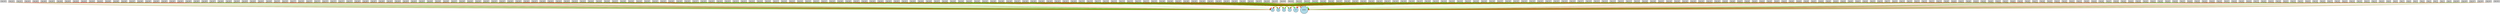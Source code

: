 digraph {
	node [fontsize=9 height=0.2 shape=circle width=0.2]
	tile_319 [fillcolor=lightgray shape=box style=filled]
	tile_318 [fillcolor=lightgray shape=box style=filled]
	tile_317 [fillcolor=lightgray shape=box style=filled]
	tile_316 [fillcolor=lightgray shape=box style=filled]
	tile_315 [fillcolor=lightgray shape=box style=filled]
	tile_314 [fillcolor=lightgray shape=box style=filled]
	tile_313 [fillcolor=lightgray shape=box style=filled]
	tile_312 [fillcolor=lightgray shape=box style=filled]
	tile_311 [fillcolor=lightgray shape=box style=filled]
	tile_310 [fillcolor=lightgray shape=box style=filled]
	tile_309 [fillcolor=lightgray shape=box style=filled]
	tile_308 [fillcolor=lightgray shape=box style=filled]
	tile_307 [fillcolor=lightgray shape=box style=filled]
	tile_306 [fillcolor=lightgray shape=box style=filled]
	tile_305 [fillcolor=lightgray shape=box style=filled]
	tile_304 [fillcolor=lightgray shape=box style=filled]
	tile_303 [fillcolor=lightgray shape=box style=filled]
	tile_302 [fillcolor=lightgray shape=box style=filled]
	tile_301 [fillcolor=lightgray shape=box style=filled]
	tile_300 [fillcolor=lightgray shape=box style=filled]
	tile_299 [fillcolor=lightgray shape=box style=filled]
	tile_298 [fillcolor=lightgray shape=box style=filled]
	tile_297 [fillcolor=lightgray shape=box style=filled]
	tile_296 [fillcolor=lightgray shape=box style=filled]
	tile_295 [fillcolor=lightgray shape=box style=filled]
	tile_294 [fillcolor=lightgray shape=box style=filled]
	tile_293 [fillcolor=lightgray shape=box style=filled]
	tile_292 [fillcolor=lightgray shape=box style=filled]
	tile_291 [fillcolor=lightgray shape=box style=filled]
	tile_290 [fillcolor=lightgray shape=box style=filled]
	tile_289 [fillcolor=lightgray shape=box style=filled]
	tile_288 [fillcolor=lightgray shape=box style=filled]
	tile_287 [fillcolor=lightgray shape=box style=filled]
	tile_286 [fillcolor=lightgray shape=box style=filled]
	tile_285 [fillcolor=lightgray shape=box style=filled]
	tile_284 [fillcolor=lightgray shape=box style=filled]
	tile_283 [fillcolor=lightgray shape=box style=filled]
	tile_282 [fillcolor=lightgray shape=box style=filled]
	tile_281 [fillcolor=lightgray shape=box style=filled]
	tile_280 [fillcolor=lightgray shape=box style=filled]
	tile_279 [fillcolor=lightgray shape=box style=filled]
	tile_278 [fillcolor=lightgray shape=box style=filled]
	tile_277 [fillcolor=lightgray shape=box style=filled]
	tile_276 [fillcolor=lightgray shape=box style=filled]
	tile_275 [fillcolor=lightgray shape=box style=filled]
	tile_274 [fillcolor=lightgray shape=box style=filled]
	tile_273 [fillcolor=lightgray shape=box style=filled]
	tile_272 [fillcolor=lightgray shape=box style=filled]
	tile_271 [fillcolor=lightgray shape=box style=filled]
	tile_270 [fillcolor=lightgray shape=box style=filled]
	tile_269 [fillcolor=lightgray shape=box style=filled]
	tile_268 [fillcolor=lightgray shape=box style=filled]
	tile_267 [fillcolor=lightgray shape=box style=filled]
	tile_266 [fillcolor=lightgray shape=box style=filled]
	tile_265 [fillcolor=lightgray shape=box style=filled]
	tile_264 [fillcolor=lightgray shape=box style=filled]
	tile_263 [fillcolor=lightgray shape=box style=filled]
	tile_262 [fillcolor=lightgray shape=box style=filled]
	tile_261 [fillcolor=lightgray shape=box style=filled]
	tile_260 [fillcolor=lightgray shape=box style=filled]
	tile_259 [fillcolor=lightgray shape=box style=filled]
	tile_258 [fillcolor=lightgray shape=box style=filled]
	tile_257 [fillcolor=lightgray shape=box style=filled]
	tile_256 [fillcolor=lightgray shape=box style=filled]
	tile_255 [fillcolor=lightgray shape=box style=filled]
	tile_254 [fillcolor=lightgray shape=box style=filled]
	tile_253 [fillcolor=lightgray shape=box style=filled]
	tile_252 [fillcolor=lightgray shape=box style=filled]
	tile_251 [fillcolor=lightgray shape=box style=filled]
	tile_250 [fillcolor=lightgray shape=box style=filled]
	tile_249 [fillcolor=lightgray shape=box style=filled]
	tile_248 [fillcolor=lightgray shape=box style=filled]
	tile_247 [fillcolor=lightgray shape=box style=filled]
	tile_246 [fillcolor=lightgray shape=box style=filled]
	tile_245 [fillcolor=lightgray shape=box style=filled]
	tile_244 [fillcolor=lightgray shape=box style=filled]
	tile_243 [fillcolor=lightgray shape=box style=filled]
	tile_242 [fillcolor=lightgray shape=box style=filled]
	tile_241 [fillcolor=lightgray shape=box style=filled]
	tile_240 [fillcolor=lightgray shape=box style=filled]
	tile_239 [fillcolor=lightgray shape=box style=filled]
	tile_238 [fillcolor=lightgray shape=box style=filled]
	tile_237 [fillcolor=lightgray shape=box style=filled]
	tile_236 [fillcolor=lightgray shape=box style=filled]
	tile_235 [fillcolor=lightgray shape=box style=filled]
	tile_234 [fillcolor=lightgray shape=box style=filled]
	tile_233 [fillcolor=lightgray shape=box style=filled]
	tile_232 [fillcolor=lightgray shape=box style=filled]
	tile_231 [fillcolor=lightgray shape=box style=filled]
	tile_230 [fillcolor=lightgray shape=box style=filled]
	tile_229 [fillcolor=lightgray shape=box style=filled]
	tile_228 [fillcolor=lightgray shape=box style=filled]
	tile_227 [fillcolor=lightgray shape=box style=filled]
	tile_226 [fillcolor=lightgray shape=box style=filled]
	tile_225 [fillcolor=lightgray shape=box style=filled]
	tile_224 [fillcolor=lightgray shape=box style=filled]
	tile_223 [fillcolor=lightgray shape=box style=filled]
	tile_222 [fillcolor=lightgray shape=box style=filled]
	tile_221 [fillcolor=lightgray shape=box style=filled]
	tile_220 [fillcolor=lightgray shape=box style=filled]
	tile_219 [fillcolor=lightgray shape=box style=filled]
	tile_218 [fillcolor=lightgray shape=box style=filled]
	tile_217 [fillcolor=lightgray shape=box style=filled]
	tile_216 [fillcolor=lightgray shape=box style=filled]
	tile_215 [fillcolor=lightgray shape=box style=filled]
	tile_214 [fillcolor=lightgray shape=box style=filled]
	tile_213 [fillcolor=lightgray shape=box style=filled]
	tile_212 [fillcolor=lightgray shape=box style=filled]
	tile_211 [fillcolor=lightgray shape=box style=filled]
	tile_210 [fillcolor=lightgray shape=box style=filled]
	tile_209 [fillcolor=lightgray shape=box style=filled]
	tile_208 [fillcolor=lightgray shape=box style=filled]
	tile_207 [fillcolor=lightgray shape=box style=filled]
	tile_206 [fillcolor=lightgray shape=box style=filled]
	tile_205 [fillcolor=lightgray shape=box style=filled]
	tile_204 [fillcolor=lightgray shape=box style=filled]
	tile_203 [fillcolor=lightgray shape=box style=filled]
	tile_202 [fillcolor=lightgray shape=box style=filled]
	tile_201 [fillcolor=lightgray shape=box style=filled]
	tile_200 [fillcolor=lightgray shape=box style=filled]
	tile_199 [fillcolor=lightgray shape=box style=filled]
	tile_198 [fillcolor=lightgray shape=box style=filled]
	tile_197 [fillcolor=lightgray shape=box style=filled]
	tile_196 [fillcolor=lightgray shape=box style=filled]
	tile_195 [fillcolor=lightgray shape=box style=filled]
	tile_194 [fillcolor=lightgray shape=box style=filled]
	tile_193 [fillcolor=lightgray shape=box style=filled]
	tile_192 [fillcolor=lightgray shape=box style=filled]
	tile_191 [fillcolor=lightgray shape=box style=filled]
	tile_190 [fillcolor=lightgray shape=box style=filled]
	tile_189 [fillcolor=lightgray shape=box style=filled]
	tile_188 [fillcolor=lightgray shape=box style=filled]
	tile_187 [fillcolor=lightgray shape=box style=filled]
	tile_186 [fillcolor=lightgray shape=box style=filled]
	tile_185 [fillcolor=lightgray shape=box style=filled]
	tile_184 [fillcolor=lightgray shape=box style=filled]
	tile_183 [fillcolor=lightgray shape=box style=filled]
	tile_182 [fillcolor=lightgray shape=box style=filled]
	tile_181 [fillcolor=lightgray shape=box style=filled]
	tile_180 [fillcolor=lightgray shape=box style=filled]
	tile_179 [fillcolor=lightgray shape=box style=filled]
	tile_178 [fillcolor=lightgray shape=box style=filled]
	tile_177 [fillcolor=lightgray shape=box style=filled]
	tile_176 [fillcolor=lightgray shape=box style=filled]
	tile_175 [fillcolor=lightgray shape=box style=filled]
	tile_174 [fillcolor=lightgray shape=box style=filled]
	tile_173 [fillcolor=lightgray shape=box style=filled]
	tile_172 [fillcolor=lightgray shape=box style=filled]
	tile_171 [fillcolor=lightgray shape=box style=filled]
	tile_170 [fillcolor=lightgray shape=box style=filled]
	tile_169 [fillcolor=lightgray shape=box style=filled]
	tile_168 [fillcolor=lightgray shape=box style=filled]
	tile_167 [fillcolor=lightgray shape=box style=filled]
	tile_166 [fillcolor=lightgray shape=box style=filled]
	tile_165 [fillcolor=lightgray shape=box style=filled]
	tile_164 [fillcolor=lightgray shape=box style=filled]
	tile_163 [fillcolor=lightgray shape=box style=filled]
	tile_162 [fillcolor=lightgray shape=box style=filled]
	tile_161 [fillcolor=lightgray shape=box style=filled]
	tile_160 [fillcolor=lightgray shape=box style=filled]
	tile_159 [fillcolor=lightgray shape=box style=filled]
	tile_158 [fillcolor=lightgray shape=box style=filled]
	tile_157 [fillcolor=lightgray shape=box style=filled]
	tile_156 [fillcolor=lightgray shape=box style=filled]
	tile_155 [fillcolor=lightgray shape=box style=filled]
	tile_154 [fillcolor=lightgray shape=box style=filled]
	tile_153 [fillcolor=lightgray shape=box style=filled]
	tile_152 [fillcolor=lightgray shape=box style=filled]
	tile_151 [fillcolor=lightgray shape=box style=filled]
	tile_150 [fillcolor=lightgray shape=box style=filled]
	tile_149 [fillcolor=lightgray shape=box style=filled]
	tile_148 [fillcolor=lightgray shape=box style=filled]
	tile_147 [fillcolor=lightgray shape=box style=filled]
	tile_146 [fillcolor=lightgray shape=box style=filled]
	tile_145 [fillcolor=lightgray shape=box style=filled]
	tile_144 [fillcolor=lightgray shape=box style=filled]
	tile_143 [fillcolor=lightgray shape=box style=filled]
	tile_142 [fillcolor=lightgray shape=box style=filled]
	tile_141 [fillcolor=lightgray shape=box style=filled]
	tile_140 [fillcolor=lightgray shape=box style=filled]
	tile_139 [fillcolor=lightgray shape=box style=filled]
	tile_138 [fillcolor=lightgray shape=box style=filled]
	tile_137 [fillcolor=lightgray shape=box style=filled]
	tile_136 [fillcolor=lightgray shape=box style=filled]
	tile_135 [fillcolor=lightgray shape=box style=filled]
	tile_134 [fillcolor=lightgray shape=box style=filled]
	tile_133 [fillcolor=lightgray shape=box style=filled]
	tile_132 [fillcolor=lightgray shape=box style=filled]
	tile_131 [fillcolor=lightgray shape=box style=filled]
	tile_130 [fillcolor=lightgray shape=box style=filled]
	tile_129 [fillcolor=lightgray shape=box style=filled]
	tile_128 [fillcolor=lightgray shape=box style=filled]
	tile_127 [fillcolor=lightgray shape=box style=filled]
	tile_126 [fillcolor=lightgray shape=box style=filled]
	tile_125 [fillcolor=lightgray shape=box style=filled]
	tile_124 [fillcolor=lightgray shape=box style=filled]
	tile_123 [fillcolor=lightgray shape=box style=filled]
	tile_122 [fillcolor=lightgray shape=box style=filled]
	tile_121 [fillcolor=lightgray shape=box style=filled]
	tile_120 [fillcolor=lightgray shape=box style=filled]
	tile_119 [fillcolor=lightgray shape=box style=filled]
	tile_118 [fillcolor=lightgray shape=box style=filled]
	tile_117 [fillcolor=lightgray shape=box style=filled]
	tile_116 [fillcolor=lightgray shape=box style=filled]
	tile_115 [fillcolor=lightgray shape=box style=filled]
	tile_114 [fillcolor=lightgray shape=box style=filled]
	tile_113 [fillcolor=lightgray shape=box style=filled]
	tile_112 [fillcolor=lightgray shape=box style=filled]
	tile_111 [fillcolor=lightgray shape=box style=filled]
	tile_110 [fillcolor=lightgray shape=box style=filled]
	tile_109 [fillcolor=lightgray shape=box style=filled]
	tile_108 [fillcolor=lightgray shape=box style=filled]
	tile_107 [fillcolor=lightgray shape=box style=filled]
	tile_106 [fillcolor=lightgray shape=box style=filled]
	tile_105 [fillcolor=lightgray shape=box style=filled]
	tile_104 [fillcolor=lightgray shape=box style=filled]
	tile_103 [fillcolor=lightgray shape=box style=filled]
	tile_102 [fillcolor=lightgray shape=box style=filled]
	tile_101 [fillcolor=lightgray shape=box style=filled]
	tile_100 [fillcolor=lightgray shape=box style=filled]
	tile_99 [fillcolor=lightgray shape=box style=filled]
	tile_98 [fillcolor=lightgray shape=box style=filled]
	tile_97 [fillcolor=lightgray shape=box style=filled]
	tile_96 [fillcolor=lightgray shape=box style=filled]
	tile_95 [fillcolor=lightgray shape=box style=filled]
	tile_94 [fillcolor=lightgray shape=box style=filled]
	tile_93 [fillcolor=lightgray shape=box style=filled]
	tile_92 [fillcolor=lightgray shape=box style=filled]
	tile_91 [fillcolor=lightgray shape=box style=filled]
	tile_90 [fillcolor=lightgray shape=box style=filled]
	tile_89 [fillcolor=lightgray shape=box style=filled]
	tile_88 [fillcolor=lightgray shape=box style=filled]
	tile_87 [fillcolor=lightgray shape=box style=filled]
	tile_86 [fillcolor=lightgray shape=box style=filled]
	tile_85 [fillcolor=lightgray shape=box style=filled]
	tile_84 [fillcolor=lightgray shape=box style=filled]
	tile_83 [fillcolor=lightgray shape=box style=filled]
	tile_82 [fillcolor=lightgray shape=box style=filled]
	tile_81 [fillcolor=lightgray shape=box style=filled]
	tile_80 [fillcolor=lightgray shape=box style=filled]
	tile_79 [fillcolor=lightgray shape=box style=filled]
	tile_78 [fillcolor=lightgray shape=box style=filled]
	tile_77 [fillcolor=lightgray shape=box style=filled]
	tile_76 [fillcolor=lightgray shape=box style=filled]
	tile_75 [fillcolor=lightgray shape=box style=filled]
	tile_74 [fillcolor=lightgray shape=box style=filled]
	tile_73 [fillcolor=lightgray shape=box style=filled]
	tile_72 [fillcolor=lightgray shape=box style=filled]
	tile_71 [fillcolor=lightgray shape=box style=filled]
	tile_70 [fillcolor=lightgray shape=box style=filled]
	tile_69 [fillcolor=lightgray shape=box style=filled]
	tile_68 [fillcolor=lightgray shape=box style=filled]
	tile_67 [fillcolor=lightgray shape=box style=filled]
	tile_66 [fillcolor=lightgray shape=box style=filled]
	tile_65 [fillcolor=lightgray shape=box style=filled]
	tile_64 [fillcolor=lightgray shape=box style=filled]
	tile_63 [fillcolor=lightgray shape=box style=filled]
	tile_62 [fillcolor=lightgray shape=box style=filled]
	tile_61 [fillcolor=lightgray shape=box style=filled]
	tile_60 [fillcolor=lightgray shape=box style=filled]
	tile_59 [fillcolor=lightgray shape=box style=filled]
	tile_58 [fillcolor=lightgray shape=box style=filled]
	tile_57 [fillcolor=lightgray shape=box style=filled]
	tile_56 [fillcolor=lightgray shape=box style=filled]
	tile_55 [fillcolor=lightgray shape=box style=filled]
	tile_54 [fillcolor=lightgray shape=box style=filled]
	tile_53 [fillcolor=lightgray shape=box style=filled]
	tile_52 [fillcolor=lightgray shape=box style=filled]
	tile_51 [fillcolor=lightgray shape=box style=filled]
	tile_50 [fillcolor=lightgray shape=box style=filled]
	tile_49 [fillcolor=lightgray shape=box style=filled]
	tile_48 [fillcolor=lightgray shape=box style=filled]
	tile_47 [fillcolor=lightgray shape=box style=filled]
	tile_46 [fillcolor=lightgray shape=box style=filled]
	tile_45 [fillcolor=lightgray shape=box style=filled]
	tile_44 [fillcolor=lightgray shape=box style=filled]
	tile_43 [fillcolor=lightgray shape=box style=filled]
	tile_42 [fillcolor=lightgray shape=box style=filled]
	tile_41 [fillcolor=lightgray shape=box style=filled]
	tile_40 [fillcolor=lightgray shape=box style=filled]
	tile_39 [fillcolor=lightgray shape=box style=filled]
	tile_38 [fillcolor=lightgray shape=box style=filled]
	tile_37 [fillcolor=lightgray shape=box style=filled]
	tile_36 [fillcolor=lightgray shape=box style=filled]
	tile_35 [fillcolor=lightgray shape=box style=filled]
	tile_34 [fillcolor=lightgray shape=box style=filled]
	tile_33 [fillcolor=lightgray shape=box style=filled]
	tile_32 [fillcolor=lightgray shape=box style=filled]
	tile_31 [fillcolor=lightgray shape=box style=filled]
	tile_30 [fillcolor=lightgray shape=box style=filled]
	tile_29 [fillcolor=lightgray shape=box style=filled]
	tile_28 [fillcolor=lightgray shape=box style=filled]
	tile_27 [fillcolor=lightgray shape=box style=filled]
	tile_26 [fillcolor=lightgray shape=box style=filled]
	tile_25 [fillcolor=lightgray shape=box style=filled]
	tile_24 [fillcolor=lightgray shape=box style=filled]
	tile_23 [fillcolor=lightgray shape=box style=filled]
	tile_22 [fillcolor=lightgray shape=box style=filled]
	tile_21 [fillcolor=lightgray shape=box style=filled]
	tile_20 [fillcolor=lightgray shape=box style=filled]
	tile_19 [fillcolor=lightgray shape=box style=filled]
	tile_18 [fillcolor=lightgray shape=box style=filled]
	tile_17 [fillcolor=lightgray shape=box style=filled]
	tile_16 [fillcolor=lightgray shape=box style=filled]
	tile_15 [fillcolor=lightgray shape=box style=filled]
	tile_14 [fillcolor=lightgray shape=box style=filled]
	tile_13 [fillcolor=lightgray shape=box style=filled]
	tile_12 [fillcolor=lightgray shape=box style=filled]
	tile_11 [fillcolor=lightgray shape=box style=filled]
	tile_10 [fillcolor=lightgray shape=box style=filled]
	tile_9 [fillcolor=lightgray shape=box style=filled]
	tile_8 [fillcolor=lightgray shape=box style=filled]
	tile_7 [fillcolor=lightgray shape=box style=filled]
	tile_6 [fillcolor=lightgray shape=box style=filled]
	tile_5 [fillcolor=lightgray shape=box style=filled]
	tile_4 [fillcolor=lightgray shape=box style=filled]
	tile_3 [fillcolor=lightgray shape=box style=filled]
	tile_2 [fillcolor=lightgray shape=box style=filled]
	tile_1 [fillcolor=lightgray shape=box style=filled]
	tile_0 [fillcolor=lightgray shape=box style=filled]
	A [fillcolor=lightblue style=filled]
	B [fillcolor=lightblue style=filled]
	X [fillcolor=lightblue style=filled]
	Y [fillcolor=lightblue style=filled]
	UP [fillcolor=lightblue style=filled]
	DOWN [fillcolor=lightblue style=filled]
	tile_319 -> A [color=green penwidth=0.1271431401702798 style=solid]
	tile_319 -> B [color=red penwidth=0.5229741936923965 style=solid]
	tile_319 -> X [color=green penwidth=0.3058101952437644 style=solid]
	tile_319 -> Y [color=red penwidth=0.14733706539169386 style=solid]
	tile_319 -> UP [color=red penwidth=0.13905400448850078 style=solid]
	tile_319 -> DOWN [color=green penwidth=0.11320692145281074 style=solid]
	tile_318 -> A [color=green penwidth=0.23102523887474669 style=solid]
	tile_318 -> B [color=red penwidth=0.14205031824502054 style=solid]
	tile_318 -> X [color=red penwidth=0.11614308343939003 style=solid]
	tile_318 -> Y [color=green penwidth=0.32399774928833025 style=solid]
	tile_318 -> UP [color=red penwidth=0.37592754577966925 style=solid]
	tile_318 -> DOWN [color=green penwidth=0.24040689342933114 style=solid]
	tile_317 -> A [color=green penwidth=0.2576605353441124 style=solid]
	tile_317 -> B [color=red penwidth=0.31330091551978656 style=solid]
	tile_317 -> X [color=green penwidth=0.18923134309293227 style=solid]
	tile_317 -> Y [color=green penwidth=0.31683521938121745 style=solid]
	tile_317 -> UP [color=green penwidth=0.3066586579003082 style=solid]
	tile_317 -> DOWN [color=green penwidth=0.1171647312663038 style=solid]
	tile_316 -> A [color=green penwidth=0.38745878781473464 style=solid]
	tile_316 -> B [color=red penwidth=0.12806940063465505 style=solid]
	tile_316 -> X [color=red penwidth=0.21298637438265278 style=solid]
	tile_316 -> Y [color=green penwidth=0.4780580246021445 style=solid]
	tile_316 -> UP [color=green penwidth=0.25843869395802754 style=solid]
	tile_316 -> DOWN [color=red penwidth=0.21359105874957757 style=solid]
	tile_315 -> A [color=red penwidth=0.5821532381072896 style=solid]
	tile_315 -> B [color=red penwidth=0.19230768365942286 style=solid]
	tile_315 -> X [color=green penwidth=0.11727609959490716 style=solid]
	tile_315 -> Y [color=green penwidth=0.1593676657108834 style=solid]
	tile_315 -> UP [color=red penwidth=0.3205391174936999 style=solid]
	tile_315 -> DOWN [color=red penwidth=0.1363810370032466 style=solid]
	tile_314 -> A [color=green penwidth=0.12943539755966987 style=solid]
	tile_314 -> B [color=green penwidth=0.15487272237731098 style=solid]
	tile_314 -> X [color=red penwidth=0.22254684220704013 style=solid]
	tile_314 -> Y [color=green penwidth=0.11619951450619394 style=solid]
	tile_314 -> UP [color=red penwidth=0.3933438094041819 style=solid]
	tile_314 -> DOWN [color=green penwidth=0.14566958931872298 style=solid]
	tile_313 -> A [color=red penwidth=0.3626776972501995 style=solid]
	tile_313 -> B [color=green penwidth=0.5001162527721005 style=solid]
	tile_313 -> X [color=green penwidth=0.49444290231446075 style=solid]
	tile_313 -> Y [color=green penwidth=0.30203407768349805 style=solid]
	tile_313 -> UP [color=red penwidth=0.24107586522410043 style=solid]
	tile_313 -> DOWN [color=red penwidth=0.3826924446456238 style=solid]
	tile_312 -> A [color=green penwidth=0.5391660593393874 style=solid]
	tile_312 -> B [color=red penwidth=0.33535647533763524 style=solid]
	tile_312 -> X [color=green penwidth=0.21420563237254509 style=solid]
	tile_312 -> Y [color=green penwidth=0.1290075160020263 style=solid]
	tile_312 -> UP [color=red penwidth=0.4427987371681399 style=solid]
	tile_312 -> DOWN [color=red penwidth=0.23562236857231642 style=solid]
	tile_311 -> A [color=red penwidth=0.17992196595761054 style=solid]
	tile_311 -> B [color=green penwidth=0.37989773827769513 style=solid]
	tile_311 -> X [color=red penwidth=0.19990339046555045 style=solid]
	tile_311 -> Y [color=red penwidth=0.5348478171296779 style=solid]
	tile_311 -> UP [color=red penwidth=0.2905998317021212 style=solid]
	tile_311 -> DOWN [color=red penwidth=0.20440091741012262 style=solid]
	tile_310 -> A [color=red penwidth=0.5563977955442705 style=solid]
	tile_310 -> B [color=red penwidth=0.13058354604929556 style=solid]
	tile_310 -> X [color=green penwidth=0.3668532328929196 style=solid]
	tile_310 -> Y [color=red penwidth=0.20086913733934234 style=solid]
	tile_310 -> UP [color=red penwidth=0.202643648467195 style=solid]
	tile_310 -> DOWN [color=red penwidth=0.13592468963824794 style=solid]
	tile_309 -> A [color=green penwidth=0.22018142837931137 style=solid]
	tile_309 -> B [color=green penwidth=0.21636327634705554 style=solid]
	tile_309 -> X [color=green penwidth=0.2467726667280003 style=solid]
	tile_309 -> Y [color=green penwidth=0.15303182018652517 style=solid]
	tile_309 -> UP [color=red penwidth=0.5018334040095087 style=solid]
	tile_309 -> DOWN [color=green penwidth=0.13335578203272913 style=solid]
	tile_308 -> A [color=green penwidth=0.29589810921450455 style=solid]
	tile_308 -> B [color=red penwidth=0.31605633637444885 style=solid]
	tile_308 -> X [color=green penwidth=0.32531064623675765 style=solid]
	tile_308 -> Y [color=green penwidth=0.19740623385726147 style=solid]
	tile_308 -> UP [color=green penwidth=0.2889568582826588 style=solid]
	tile_308 -> DOWN [color=red penwidth=0.17630079520640388 style=solid]
	tile_307 -> A [color=red penwidth=0.12170348194342852 style=solid]
	tile_307 -> B [color=green penwidth=0.45291507953968313 style=solid]
	tile_307 -> X [color=red penwidth=0.14534208756763056 style=solid]
	tile_307 -> Y [color=green penwidth=0.19941140573706723 style=solid]
	tile_307 -> UP [color=red penwidth=0.11079070991174608 style=solid]
	tile_307 -> DOWN [color=red penwidth=0.2308786464554092 style=solid]
	tile_306 -> A [color=green penwidth=0.2828334367116433 style=solid]
	tile_306 -> B [color=green penwidth=0.1747562531661322 style=solid]
	tile_306 -> X [color=red penwidth=0.2228916896723081 style=solid]
	tile_306 -> Y [color=red penwidth=0.1565701470556743 style=solid]
	tile_306 -> UP [color=red penwidth=0.4140114107561166 style=solid]
	tile_306 -> DOWN [color=red penwidth=0.15660652115197782 style=solid]
	tile_305 -> A [color=red penwidth=0.21047353512351188 style=solid]
	tile_305 -> B [color=red penwidth=0.436026861588347 style=solid]
	tile_305 -> X [color=red penwidth=0.42744372291261645 style=solid]
	tile_305 -> Y [color=green penwidth=0.27950886743428793 style=solid]
	tile_305 -> UP [color=red penwidth=0.2408971471610693 style=solid]
	tile_305 -> DOWN [color=red penwidth=0.44741280950022266 style=solid]
	tile_304 -> A [color=red penwidth=0.23258158176944896 style=solid]
	tile_304 -> B [color=red penwidth=0.29588080343570955 style=solid]
	tile_304 -> X [color=red penwidth=0.24292265732279994 style=solid]
	tile_304 -> Y [color=green penwidth=0.21100812261778845 style=solid]
	tile_304 -> UP [color=red penwidth=0.5119263235303005 style=solid]
	tile_304 -> DOWN [color=red penwidth=0.29424332427065303 style=solid]
	tile_303 -> A [color=red penwidth=0.10143601001584578 style=solid]
	tile_303 -> B [color=green penwidth=0.2038489014605283 style=solid]
	tile_303 -> X [color=green penwidth=0.15615083092144005 style=solid]
	tile_303 -> Y [color=green penwidth=0.27250099632882885 style=solid]
	tile_303 -> UP [color=green penwidth=0.19575545975467273 style=solid]
	tile_303 -> DOWN [color=green penwidth=0.39583980454603096 style=solid]
	tile_302 -> A [color=green penwidth=0.2810467077006492 style=solid]
	tile_302 -> B [color=green penwidth=0.2812369702935851 style=solid]
	tile_302 -> X [color=red penwidth=0.155751108860881 style=solid]
	tile_302 -> Y [color=red penwidth=0.4981121958227299 style=solid]
	tile_302 -> UP [color=red penwidth=0.28995826005025616 style=solid]
	tile_302 -> DOWN [color=red penwidth=0.20465519087838963 style=solid]
	tile_301 -> A [color=green penwidth=0.10577265413746191 style=solid]
	tile_301 -> B [color=green penwidth=0.2063114593235476 style=solid]
	tile_301 -> X [color=red penwidth=0.3732292400137971 style=solid]
	tile_301 -> Y [color=green penwidth=0.16602649564452843 style=solid]
	tile_301 -> UP [color=red penwidth=0.24265735472174868 style=solid]
	tile_301 -> DOWN [color=red penwidth=0.12829141025982274 style=solid]
	tile_300 -> A [color=green penwidth=0.4236395697725228 style=solid]
	tile_300 -> B [color=red penwidth=0.37583739511787295 style=solid]
	tile_300 -> X [color=red penwidth=0.413330796594914 style=solid]
	tile_300 -> Y [color=green penwidth=0.12453468079437187 style=solid]
	tile_300 -> UP [color=red penwidth=0.13837258825412913 style=solid]
	tile_300 -> DOWN [color=green penwidth=0.3843119187680033 style=solid]
	tile_299 -> A [color=green penwidth=0.17238425047993144 style=solid]
	tile_299 -> B [color=red penwidth=0.3480011952143658 style=solid]
	tile_299 -> X [color=green penwidth=0.16868358507112968 style=solid]
	tile_299 -> Y [color=green penwidth=0.1532851400611971 style=solid]
	tile_299 -> UP [color=green penwidth=0.15718596522069284 style=solid]
	tile_299 -> DOWN [color=red penwidth=0.26397840195911193 style=solid]
	tile_298 -> A [color=red penwidth=0.16608482296331867 style=solid]
	tile_298 -> B [color=green penwidth=0.27423009497543294 style=solid]
	tile_298 -> X [color=red penwidth=0.24224069794513128 style=solid]
	tile_298 -> Y [color=green penwidth=0.41201174242389715 style=solid]
	tile_298 -> UP [color=red penwidth=0.14744495416015097 style=solid]
	tile_298 -> DOWN [color=green penwidth=0.19722593975379432 style=solid]
	tile_297 -> A [color=red penwidth=0.21561750784813127 style=solid]
	tile_297 -> B [color=red penwidth=0.3326286644074946 style=solid]
	tile_297 -> X [color=green penwidth=0.18839518182516726 style=solid]
	tile_297 -> Y [color=green penwidth=0.2661378626384607 style=solid]
	tile_297 -> UP [color=red penwidth=0.1406602800377474 style=solid]
	tile_297 -> DOWN [color=red penwidth=0.16192183100287538 style=solid]
	tile_296 -> A [color=red penwidth=0.3346049474608384 style=solid]
	tile_296 -> B [color=green penwidth=0.2905357053418544 style=solid]
	tile_296 -> X [color=red penwidth=0.2018463671352291 style=solid]
	tile_296 -> Y [color=red penwidth=0.1204261653104654 style=solid]
	tile_296 -> UP [color=red penwidth=0.23424907396299205 style=solid]
	tile_296 -> DOWN [color=green penwidth=0.2266313949825368 style=solid]
	tile_295 -> A [color=red penwidth=0.2752863721038573 style=solid]
	tile_295 -> B [color=red penwidth=0.43266455910595514 style=solid]
	tile_295 -> X [color=red penwidth=0.16503573005037553 style=solid]
	tile_295 -> Y [color=green penwidth=0.18635334478707477 style=solid]
	tile_295 -> UP [color=red penwidth=0.2533156157623129 style=solid]
	tile_295 -> DOWN [color=red penwidth=0.2169972281822416 style=solid]
	tile_294 -> A [color=green penwidth=0.2581520411283582 style=solid]
	tile_294 -> B [color=green penwidth=0.2176717904839174 style=solid]
	tile_294 -> X [color=red penwidth=0.4715565700120494 style=solid]
	tile_294 -> Y [color=red penwidth=0.16874076040599917 style=solid]
	tile_294 -> UP [color=green penwidth=0.260828511307023 style=solid]
	tile_294 -> DOWN [color=red penwidth=0.3027103705395301 style=solid]
	tile_293 -> A [color=red penwidth=0.2491258282676681 style=solid]
	tile_293 -> B [color=red penwidth=0.15037586149808474 style=solid]
	tile_293 -> X [color=red penwidth=0.5089029412584457 style=solid]
	tile_293 -> Y [color=red penwidth=0.20917828117490736 style=solid]
	tile_293 -> UP [color=red penwidth=0.3689124725225522 style=solid]
	tile_293 -> DOWN [color=red penwidth=0.29776721101488407 style=solid]
	tile_292 -> A [color=green penwidth=0.10928808164904023 style=solid]
	tile_292 -> B [color=red penwidth=0.14925828092254026 style=solid]
	tile_292 -> X [color=red penwidth=0.47126556145868526 style=solid]
	tile_292 -> Y [color=red penwidth=0.19940143462064552 style=solid]
	tile_292 -> UP [color=green penwidth=0.22351445486747612 style=solid]
	tile_292 -> DOWN [color=red penwidth=0.4382392751527422 style=solid]
	tile_291 -> A [color=green penwidth=0.48848363285215357 style=solid]
	tile_291 -> B [color=green penwidth=0.2787178997479194 style=solid]
	tile_291 -> X [color=green penwidth=0.25085326444022704 style=solid]
	tile_291 -> Y [color=green penwidth=0.19085116648289013 style=solid]
	tile_291 -> UP [color=green penwidth=0.23973930792338735 style=solid]
	tile_291 -> DOWN [color=green penwidth=0.156126134800908 style=solid]
	tile_290 -> A [color=red penwidth=0.10308679979545832 style=solid]
	tile_290 -> B [color=red penwidth=0.2344900857610804 style=solid]
	tile_290 -> X [color=green penwidth=0.10249744160694578 style=solid]
	tile_290 -> Y [color=green penwidth=0.5424400213758347 style=solid]
	tile_290 -> UP [color=green penwidth=0.2910998818182803 style=solid]
	tile_290 -> DOWN [color=green penwidth=0.35486660971395356 style=solid]
	tile_289 -> A [color=red penwidth=0.2501221955839309 style=solid]
	tile_289 -> B [color=red penwidth=0.17244019941632957 style=solid]
	tile_289 -> X [color=green penwidth=0.25173777340787706 style=solid]
	tile_289 -> Y [color=red penwidth=0.22406220569477642 style=solid]
	tile_289 -> UP [color=green penwidth=0.31056473859942235 style=solid]
	tile_289 -> DOWN [color=red penwidth=0.2223151171833238 style=solid]
	tile_288 -> A [color=green penwidth=0.45808170921919955 style=solid]
	tile_288 -> B [color=red penwidth=0.2244573860091668 style=solid]
	tile_288 -> X [color=green penwidth=0.1887638496097362 style=solid]
	tile_288 -> Y [color=green penwidth=0.3101557100364455 style=solid]
	tile_288 -> UP [color=green penwidth=0.11188517816712427 style=solid]
	tile_288 -> DOWN [color=red penwidth=0.30112317607120187 style=solid]
	tile_287 -> A [color=green penwidth=0.5248568190573006 style=solid]
	tile_287 -> B [color=green penwidth=0.16414583941334326 style=solid]
	tile_287 -> X [color=green penwidth=0.18820690032296583 style=solid]
	tile_287 -> Y [color=green penwidth=0.2281775995141371 style=solid]
	tile_287 -> UP [color=green penwidth=0.34869801971362213 style=solid]
	tile_287 -> DOWN [color=red penwidth=0.45572799108195916 style=solid]
	tile_286 -> A [color=green penwidth=0.1273757952507069 style=solid]
	tile_286 -> B [color=green penwidth=0.475380205275322 style=solid]
	tile_286 -> X [color=red penwidth=0.3113418562654649 style=solid]
	tile_286 -> Y [color=red penwidth=0.18478237364137023 style=solid]
	tile_286 -> UP [color=green penwidth=0.4984832465574587 style=solid]
	tile_286 -> DOWN [color=red penwidth=0.22416018732389115 style=solid]
	tile_285 -> A [color=red penwidth=0.25278459955125254 style=solid]
	tile_285 -> B [color=green penwidth=0.26342396123046785 style=solid]
	tile_285 -> X [color=red penwidth=0.20224129407996633 style=solid]
	tile_285 -> Y [color=green penwidth=0.21002701600889034 style=solid]
	tile_285 -> UP [color=green penwidth=0.14659134645111632 style=solid]
	tile_285 -> DOWN [color=green penwidth=0.1275466495384334 style=solid]
	tile_284 -> A [color=green penwidth=0.37100921243837826 style=solid]
	tile_284 -> B [color=red penwidth=0.12174059665222114 style=solid]
	tile_284 -> X [color=red penwidth=0.22129385873606006 style=solid]
	tile_284 -> Y [color=red penwidth=0.3613344033051378 style=solid]
	tile_284 -> UP [color=green penwidth=0.15309854769945408 style=solid]
	tile_284 -> DOWN [color=red penwidth=0.2710367781036196 style=solid]
	tile_283 -> A [color=green penwidth=0.11694914933935288 style=solid]
	tile_283 -> B [color=red penwidth=0.3824382408329384 style=solid]
	tile_283 -> X [color=green penwidth=0.2810535457695332 style=solid]
	tile_283 -> Y [color=red penwidth=0.623061606775301 style=solid]
	tile_283 -> UP [color=red penwidth=0.1902928313582522 style=solid]
	tile_283 -> DOWN [color=green penwidth=0.24865201423480254 style=solid]
	tile_282 -> A [color=red penwidth=0.44601901100440666 style=solid]
	tile_282 -> B [color=green penwidth=0.19575681248901328 style=solid]
	tile_282 -> X [color=red penwidth=0.10796741992748536 style=solid]
	tile_282 -> Y [color=red penwidth=0.19413480439569014 style=solid]
	tile_282 -> UP [color=green penwidth=0.1552815264426724 style=solid]
	tile_282 -> DOWN [color=red penwidth=0.13832095056540383 style=solid]
	tile_281 -> A [color=green penwidth=0.5033287440711023 style=solid]
	tile_281 -> B [color=red penwidth=0.17453430518914487 style=solid]
	tile_281 -> X [color=green penwidth=0.17068207913777994 style=solid]
	tile_281 -> Y [color=red penwidth=0.18349542768656435 style=solid]
	tile_281 -> UP [color=red penwidth=0.15053701407575681 style=solid]
	tile_281 -> DOWN [color=red penwidth=0.1377763472741 style=solid]
	tile_280 -> A [color=red penwidth=0.35230774245088625 style=solid]
	tile_280 -> B [color=green penwidth=0.25991728240168654 style=solid]
	tile_280 -> X [color=green penwidth=0.18307834550144123 style=solid]
	tile_280 -> Y [color=red penwidth=0.24198180615350098 style=solid]
	tile_280 -> UP [color=green penwidth=0.3050281363962559 style=solid]
	tile_280 -> DOWN [color=red penwidth=0.24669905498203357 style=solid]
	tile_279 -> A [color=green penwidth=0.29244273555844524 style=solid]
	tile_279 -> B [color=green penwidth=0.4641347890511218 style=solid]
	tile_279 -> X [color=red penwidth=0.14371047936264125 style=solid]
	tile_279 -> Y [color=green penwidth=0.11106709297757267 style=solid]
	tile_279 -> UP [color=green penwidth=0.25954554723012535 style=solid]
	tile_279 -> DOWN [color=red penwidth=0.583285479444257 style=solid]
	tile_278 -> A [color=red penwidth=0.4148575213706446 style=solid]
	tile_278 -> B [color=red penwidth=0.13476235315392165 style=solid]
	tile_278 -> X [color=green penwidth=0.12515562896845425 style=solid]
	tile_278 -> Y [color=red penwidth=0.5384800299722896 style=solid]
	tile_278 -> UP [color=green penwidth=0.24384578726142453 style=solid]
	tile_278 -> DOWN [color=red penwidth=0.13007899738817336 style=solid]
	tile_277 -> A [color=green penwidth=0.4440172266051552 style=solid]
	tile_277 -> B [color=green penwidth=0.5816765468174696 style=solid]
	tile_277 -> X [color=red penwidth=0.39568845940579633 style=solid]
	tile_277 -> Y [color=green penwidth=0.5122400302134972 style=solid]
	tile_277 -> UP [color=red penwidth=0.25723401097135695 style=solid]
	tile_277 -> DOWN [color=red penwidth=0.1965138466596977 style=solid]
	tile_276 -> A [color=red penwidth=0.2526062392509818 style=solid]
	tile_276 -> B [color=green penwidth=0.2984720646542677 style=solid]
	tile_276 -> X [color=green penwidth=0.38351985223793894 style=solid]
	tile_276 -> Y [color=green penwidth=0.1667455325664654 style=solid]
	tile_276 -> UP [color=green penwidth=0.10567891964411909 style=solid]
	tile_276 -> DOWN [color=red penwidth=0.28442035177285835 style=solid]
	tile_275 -> A [color=green penwidth=0.30208283000820857 style=solid]
	tile_275 -> B [color=green penwidth=0.12581091401957478 style=solid]
	tile_275 -> X [color=red penwidth=0.12501293015970572 style=solid]
	tile_275 -> Y [color=red penwidth=0.24647305166438574 style=solid]
	tile_275 -> UP [color=green penwidth=0.4203826512578881 style=solid]
	tile_275 -> DOWN [color=green penwidth=0.1259954373161714 style=solid]
	tile_274 -> A [color=red penwidth=0.2820823964170118 style=solid]
	tile_274 -> B [color=red penwidth=0.2845923121459599 style=solid]
	tile_274 -> X [color=green penwidth=0.12078373791174671 style=solid]
	tile_274 -> Y [color=green penwidth=0.10479353732471233 style=solid]
	tile_274 -> UP [color=red penwidth=0.1356215735984923 style=solid]
	tile_274 -> DOWN [color=red penwidth=0.22220526978923943 style=solid]
	tile_273 -> A [color=red penwidth=0.2129114677061132 style=solid]
	tile_273 -> B [color=green penwidth=0.27231008987799776 style=solid]
	tile_273 -> X [color=red penwidth=0.2437705507831379 style=solid]
	tile_273 -> Y [color=red penwidth=0.22017893244296122 style=solid]
	tile_273 -> UP [color=green penwidth=0.22674770634341243 style=solid]
	tile_273 -> DOWN [color=green penwidth=0.39529120759085046 style=solid]
	tile_272 -> A [color=green penwidth=0.30240735078483894 style=solid]
	tile_272 -> B [color=green penwidth=0.2693278262630374 style=solid]
	tile_272 -> X [color=green penwidth=0.16962057653904655 style=solid]
	tile_272 -> Y [color=red penwidth=0.2012731052785916 style=solid]
	tile_272 -> UP [color=red penwidth=0.269730797492381 style=solid]
	tile_272 -> DOWN [color=green penwidth=0.27853547219678754 style=solid]
	tile_271 -> A [color=green penwidth=0.2097168456327237 style=solid]
	tile_271 -> B [color=red penwidth=0.17404666633603533 style=solid]
	tile_271 -> X [color=red penwidth=0.19131873600908839 style=solid]
	tile_271 -> Y [color=red penwidth=0.29839210893446033 style=solid]
	tile_271 -> UP [color=green penwidth=0.12103706963793906 style=solid]
	tile_271 -> DOWN [color=green penwidth=0.3961268277651616 style=solid]
	tile_270 -> A [color=red penwidth=0.30181030993024965 style=solid]
	tile_270 -> B [color=green penwidth=0.15264948542686846 style=solid]
	tile_270 -> X [color=red penwidth=0.18500071277643265 style=solid]
	tile_270 -> Y [color=red penwidth=0.6594038560294891 style=solid]
	tile_270 -> UP [color=red penwidth=0.14755468633935384 style=solid]
	tile_270 -> DOWN [color=red penwidth=0.34276425485686246 style=solid]
	tile_269 -> A [color=green penwidth=0.23597799578587014 style=solid]
	tile_269 -> B [color=red penwidth=0.2606169784662046 style=solid]
	tile_269 -> X [color=red penwidth=0.34754286397528944 style=solid]
	tile_269 -> Y [color=red penwidth=0.12316418716614527 style=solid]
	tile_269 -> UP [color=red penwidth=0.11757549023131134 style=solid]
	tile_269 -> DOWN [color=red penwidth=0.1851294441162118 style=solid]
	tile_268 -> A [color=red penwidth=0.38795263793669843 style=solid]
	tile_268 -> B [color=green penwidth=0.23975976892996714 style=solid]
	tile_268 -> X [color=green penwidth=0.35792391178144334 style=solid]
	tile_268 -> Y [color=red penwidth=0.2315675966068792 style=solid]
	tile_268 -> UP [color=green penwidth=0.3026340608143515 style=solid]
	tile_268 -> DOWN [color=green penwidth=0.26596286484291687 style=solid]
	tile_267 -> A [color=red penwidth=0.4365609258019898 style=solid]
	tile_267 -> B [color=green penwidth=0.10914307831903347 style=solid]
	tile_267 -> X [color=green penwidth=0.17799417260431266 style=solid]
	tile_267 -> Y [color=red penwidth=0.23047254474117046 style=solid]
	tile_267 -> UP [color=green penwidth=0.26085875120847424 style=solid]
	tile_267 -> DOWN [color=red penwidth=0.21847618871622237 style=solid]
	tile_266 -> A [color=red penwidth=0.21428020757533578 style=solid]
	tile_266 -> B [color=green penwidth=0.2244662487370298 style=solid]
	tile_266 -> X [color=green penwidth=0.23362676572778765 style=solid]
	tile_266 -> Y [color=green penwidth=0.1293950210569869 style=solid]
	tile_266 -> UP [color=green penwidth=0.17714481165996715 style=solid]
	tile_266 -> DOWN [color=red penwidth=0.16787552294808472 style=solid]
	tile_265 -> A [color=green penwidth=0.14610966070152923 style=solid]
	tile_265 -> B [color=green penwidth=0.2538434288894494 style=solid]
	tile_265 -> X [color=green penwidth=0.34277570807121066 style=solid]
	tile_265 -> Y [color=red penwidth=0.5228032916621631 style=solid]
	tile_265 -> UP [color=green penwidth=0.18187173822715785 style=solid]
	tile_265 -> DOWN [color=red penwidth=0.12172543329855895 style=solid]
	tile_264 -> A [color=red penwidth=0.1441705031818626 style=solid]
	tile_264 -> B [color=red penwidth=0.15001399830402742 style=solid]
	tile_264 -> X [color=red penwidth=0.27196160135067504 style=solid]
	tile_264 -> Y [color=red penwidth=0.24188654274481122 style=solid]
	tile_264 -> UP [color=red penwidth=0.18221182619524573 style=solid]
	tile_264 -> DOWN [color=green penwidth=0.3393976180039989 style=solid]
	tile_263 -> A [color=green penwidth=0.18971827864003682 style=solid]
	tile_263 -> B [color=red penwidth=0.3207059193865147 style=solid]
	tile_263 -> X [color=green penwidth=0.2510308542335885 style=solid]
	tile_263 -> Y [color=red penwidth=0.266889477198766 style=solid]
	tile_263 -> UP [color=red penwidth=0.13864003790737717 style=solid]
	tile_263 -> DOWN [color=green penwidth=0.5208230679250744 style=solid]
	tile_262 -> A [color=green penwidth=0.17094940606280865 style=solid]
	tile_262 -> B [color=red penwidth=0.20875303610528287 style=solid]
	tile_262 -> X [color=green penwidth=0.12853946449585404 style=solid]
	tile_262 -> Y [color=green penwidth=0.22071058449215455 style=solid]
	tile_262 -> UP [color=red penwidth=0.2691704521391487 style=solid]
	tile_262 -> DOWN [color=green penwidth=0.42838684512026215 style=solid]
	tile_261 -> A [color=red penwidth=0.35373700246693873 style=solid]
	tile_261 -> B [color=red penwidth=0.3502249953909877 style=solid]
	tile_261 -> X [color=green penwidth=0.2703881276755623 style=solid]
	tile_261 -> Y [color=green penwidth=0.3426748468838206 style=solid]
	tile_261 -> UP [color=green penwidth=0.12463538363837194 style=solid]
	tile_261 -> DOWN [color=green penwidth=0.2354967089117235 style=solid]
	tile_260 -> A [color=red penwidth=0.2315522227127119 style=solid]
	tile_260 -> B [color=green penwidth=0.1202967397535646 style=solid]
	tile_260 -> X [color=red penwidth=0.23641054163861555 style=solid]
	tile_260 -> Y [color=red penwidth=0.17222081697671532 style=solid]
	tile_260 -> UP [color=red penwidth=0.4247428050546671 style=solid]
	tile_260 -> DOWN [color=red penwidth=0.2702805325330586 style=solid]
	tile_259 -> A [color=red penwidth=0.2653485901349171 style=solid]
	tile_259 -> B [color=red penwidth=0.30993378835948326 style=solid]
	tile_259 -> X [color=green penwidth=0.21880176172840676 style=solid]
	tile_259 -> Y [color=green penwidth=0.4834654925719346 style=solid]
	tile_259 -> UP [color=red penwidth=0.2659152921862999 style=solid]
	tile_259 -> DOWN [color=red penwidth=0.29261106486964994 style=solid]
	tile_258 -> A [color=red penwidth=0.14047835722931995 style=solid]
	tile_258 -> B [color=red penwidth=0.11090275460778533 style=solid]
	tile_258 -> X [color=green penwidth=0.28288966854831277 style=solid]
	tile_258 -> Y [color=green penwidth=0.44478253823962655 style=solid]
	tile_258 -> UP [color=red penwidth=0.20673384729123517 style=solid]
	tile_258 -> DOWN [color=green penwidth=0.4954924388162244 style=solid]
	tile_257 -> A [color=red penwidth=0.3753975460164056 style=solid]
	tile_257 -> B [color=green penwidth=0.15706924446224518 style=solid]
	tile_257 -> X [color=red penwidth=0.17679718816935833 style=solid]
	tile_257 -> Y [color=green penwidth=0.15111531258236194 style=solid]
	tile_257 -> UP [color=green penwidth=0.23336903713432897 style=solid]
	tile_257 -> DOWN [color=green penwidth=0.2466689302510325 style=solid]
	tile_256 -> A [color=green penwidth=0.16420410649040595 style=solid]
	tile_256 -> B [color=red penwidth=0.3337451870158096 style=solid]
	tile_256 -> X [color=green penwidth=0.38325983231231775 style=solid]
	tile_256 -> Y [color=green penwidth=0.272128197836611 style=solid]
	tile_256 -> UP [color=red penwidth=0.3560284903920069 style=solid]
	tile_256 -> DOWN [color=red penwidth=0.13680380648356844 style=solid]
	tile_255 -> A [color=green penwidth=0.4459489493720017 style=solid]
	tile_255 -> B [color=green penwidth=0.2715552770287304 style=solid]
	tile_255 -> X [color=green penwidth=0.15453836143459282 style=solid]
	tile_255 -> Y [color=red penwidth=0.12782967242297413 style=solid]
	tile_255 -> UP [color=red penwidth=0.4151447109403975 style=solid]
	tile_255 -> DOWN [color=red penwidth=0.20762232614767298 style=solid]
	tile_254 -> A [color=green penwidth=0.3541535044455022 style=solid]
	tile_254 -> B [color=red penwidth=0.1351988845965292 style=solid]
	tile_254 -> X [color=green penwidth=0.1514039866588409 style=solid]
	tile_254 -> Y [color=green penwidth=0.19711005512524338 style=solid]
	tile_254 -> UP [color=red penwidth=0.3535349401333856 style=solid]
	tile_254 -> DOWN [color=red penwidth=0.3371086941081005 style=solid]
	tile_253 -> A [color=green penwidth=0.17924307670942596 style=solid]
	tile_253 -> B [color=green penwidth=0.15959322989587132 style=solid]
	tile_253 -> X [color=green penwidth=0.22262858546882597 style=solid]
	tile_253 -> Y [color=green penwidth=0.13626075080625266 style=solid]
	tile_253 -> UP [color=green penwidth=0.11554400838407658 style=solid]
	tile_253 -> DOWN [color=red penwidth=0.20060037538206027 style=solid]
	tile_252 -> A [color=green penwidth=0.18813224432020031 style=solid]
	tile_252 -> B [color=red penwidth=0.12602942463519196 style=solid]
	tile_252 -> X [color=green penwidth=0.3789457534827768 style=solid]
	tile_252 -> Y [color=red penwidth=0.22925209252259424 style=solid]
	tile_252 -> UP [color=red penwidth=0.10602263250324812 style=solid]
	tile_252 -> DOWN [color=red penwidth=0.40707676584178665 style=solid]
	tile_251 -> A [color=red penwidth=0.3785616774918674 style=solid]
	tile_251 -> B [color=green penwidth=0.23575628134299798 style=solid]
	tile_251 -> X [color=green penwidth=0.42842486085028064 style=solid]
	tile_251 -> Y [color=green penwidth=0.2719249685173458 style=solid]
	tile_251 -> UP [color=green penwidth=0.11945995602651222 style=solid]
	tile_251 -> DOWN [color=red penwidth=0.2862186176206446 style=solid]
	tile_250 -> A [color=red penwidth=0.1628872252982535 style=solid]
	tile_250 -> B [color=green penwidth=0.12697526735068634 style=solid]
	tile_250 -> X [color=green penwidth=0.10547505415007112 style=solid]
	tile_250 -> Y [color=green penwidth=0.10366798627260275 style=solid]
	tile_250 -> UP [color=red penwidth=0.3076576635104652 style=solid]
	tile_250 -> DOWN [color=red penwidth=0.2676192657690897 style=solid]
	tile_249 -> A [color=red penwidth=0.11433532827276745 style=solid]
	tile_249 -> B [color=red penwidth=0.2875031775400895 style=solid]
	tile_249 -> X [color=red penwidth=0.33538841163982674 style=solid]
	tile_249 -> Y [color=red penwidth=0.27682849840768353 style=solid]
	tile_249 -> UP [color=red penwidth=0.3939547118427851 style=solid]
	tile_249 -> DOWN [color=red penwidth=0.3712353839145981 style=solid]
	tile_248 -> A [color=green penwidth=0.16222169928869923 style=solid]
	tile_248 -> B [color=red penwidth=0.10787235868692609 style=solid]
	tile_248 -> X [color=red penwidth=0.37577350760229133 style=solid]
	tile_248 -> Y [color=green penwidth=0.30832206114422034 style=solid]
	tile_248 -> UP [color=red penwidth=0.1347088324450698 style=solid]
	tile_248 -> DOWN [color=green penwidth=0.17771315517330663 style=solid]
	tile_247 -> A [color=green penwidth=0.46588933778934427 style=solid]
	tile_247 -> B [color=green penwidth=0.4679066666049774 style=solid]
	tile_247 -> X [color=red penwidth=0.17200723626993492 style=solid]
	tile_247 -> Y [color=red penwidth=0.3415319908546316 style=solid]
	tile_247 -> UP [color=green penwidth=0.13590803386081662 style=solid]
	tile_247 -> DOWN [color=red penwidth=0.3434876060019153 style=solid]
	tile_246 -> A [color=red penwidth=0.5057183614973437 style=solid]
	tile_246 -> B [color=red penwidth=0.45929356934343035 style=solid]
	tile_246 -> X [color=red penwidth=0.15944805814359939 style=solid]
	tile_246 -> Y [color=red penwidth=0.5013035002793419 style=solid]
	tile_246 -> UP [color=green penwidth=0.15696395565720322 style=solid]
	tile_246 -> DOWN [color=green penwidth=0.1494499687184377 style=solid]
	tile_245 -> A [color=red penwidth=0.11161174071898491 style=solid]
	tile_245 -> B [color=red penwidth=0.3036471870696223 style=solid]
	tile_245 -> X [color=green penwidth=0.31886795804671264 style=solid]
	tile_245 -> Y [color=red penwidth=0.22839020672834093 style=solid]
	tile_245 -> UP [color=red penwidth=0.21145345583595557 style=solid]
	tile_245 -> DOWN [color=green penwidth=0.3759668745456386 style=solid]
	tile_244 -> A [color=green penwidth=0.1330334013381067 style=solid]
	tile_244 -> B [color=green penwidth=0.18911773981405344 style=solid]
	tile_244 -> X [color=green penwidth=0.11844995162859329 style=solid]
	tile_244 -> Y [color=red penwidth=0.10688125129664833 style=solid]
	tile_244 -> UP [color=green penwidth=0.3854828849173878 style=solid]
	tile_244 -> DOWN [color=red penwidth=0.1852030351229586 style=solid]
	tile_243 -> A [color=green penwidth=0.16192494380235975 style=solid]
	tile_243 -> B [color=green penwidth=0.3723333854535811 style=solid]
	tile_243 -> X [color=green penwidth=0.5739559056064677 style=solid]
	tile_243 -> Y [color=green penwidth=0.2568721659226587 style=solid]
	tile_243 -> UP [color=green penwidth=0.266382504993106 style=solid]
	tile_243 -> DOWN [color=red penwidth=0.12101204608554342 style=solid]
	tile_242 -> A [color=red penwidth=0.36557110331553455 style=solid]
	tile_242 -> B [color=green penwidth=0.17448642937247927 style=solid]
	tile_242 -> X [color=red penwidth=0.31750759757812197 style=solid]
	tile_242 -> Y [color=red penwidth=0.18935282738019046 style=solid]
	tile_242 -> UP [color=green penwidth=0.25019366418832395 style=solid]
	tile_242 -> DOWN [color=green penwidth=0.10792265770245445 style=solid]
	tile_241 -> A [color=green penwidth=0.1421462769678991 style=solid]
	tile_241 -> B [color=red penwidth=0.28743961741899815 style=solid]
	tile_241 -> X [color=green penwidth=0.3124071833567046 style=solid]
	tile_241 -> Y [color=green penwidth=0.15792850800191766 style=solid]
	tile_241 -> UP [color=red penwidth=0.15662841045374687 style=solid]
	tile_241 -> DOWN [color=red penwidth=0.1637980450622965 style=solid]
	tile_240 -> A [color=red penwidth=0.3270603411931619 style=solid]
	tile_240 -> B [color=red penwidth=0.16554380256668805 style=solid]
	tile_240 -> X [color=red penwidth=0.24909500695994533 style=solid]
	tile_240 -> Y [color=green penwidth=0.21804965820804084 style=solid]
	tile_240 -> UP [color=green penwidth=0.3096583733288385 style=solid]
	tile_240 -> DOWN [color=green penwidth=0.17580238450635258 style=solid]
	tile_239 -> A [color=red penwidth=0.24121554311395763 style=solid]
	tile_239 -> B [color=red penwidth=0.22255494339439852 style=solid]
	tile_239 -> X [color=red penwidth=0.2908700610275712 style=solid]
	tile_239 -> Y [color=red penwidth=0.25246310025569385 style=solid]
	tile_239 -> UP [color=green penwidth=0.47596486962085083 style=solid]
	tile_239 -> DOWN [color=green penwidth=0.2770381555353142 style=solid]
	tile_238 -> A [color=red penwidth=0.24631953051587208 style=solid]
	tile_238 -> B [color=green penwidth=0.28333785222906926 style=solid]
	tile_238 -> X [color=green penwidth=0.2300535394243487 style=solid]
	tile_238 -> Y [color=red penwidth=0.21574783943828874 style=solid]
	tile_238 -> UP [color=red penwidth=0.1243540244428378 style=solid]
	tile_238 -> DOWN [color=red penwidth=0.36853379380233087 style=solid]
	tile_237 -> A [color=green penwidth=0.5697131222836906 style=solid]
	tile_237 -> B [color=red penwidth=0.215699474995314 style=solid]
	tile_237 -> X [color=green penwidth=0.11528379365362126 style=solid]
	tile_237 -> Y [color=green penwidth=0.40826090984006624 style=solid]
	tile_237 -> UP [color=green penwidth=0.2726798099911274 style=solid]
	tile_237 -> DOWN [color=red penwidth=0.14426786910519482 style=solid]
	tile_236 -> A [color=red penwidth=0.12172332639061229 style=solid]
	tile_236 -> B [color=green penwidth=0.176972405222191 style=solid]
	tile_236 -> X [color=green penwidth=0.45609515196507977 style=solid]
	tile_236 -> Y [color=red penwidth=0.3961881609952136 style=solid]
	tile_236 -> UP [color=red penwidth=0.43402038491136996 style=solid]
	tile_236 -> DOWN [color=red penwidth=0.2826411726880485 style=solid]
	tile_235 -> A [color=red penwidth=0.12501655874630804 style=solid]
	tile_235 -> B [color=green penwidth=0.24415943090897843 style=solid]
	tile_235 -> X [color=green penwidth=0.12545599803072707 style=solid]
	tile_235 -> Y [color=green penwidth=0.13079281921523211 style=solid]
	tile_235 -> UP [color=red penwidth=0.20947203982212254 style=solid]
	tile_235 -> DOWN [color=red penwidth=0.1780734401262663 style=solid]
	tile_234 -> A [color=green penwidth=0.19821730090430462 style=solid]
	tile_234 -> B [color=green penwidth=0.18817290195657255 style=solid]
	tile_234 -> X [color=green penwidth=0.5078427144181445 style=solid]
	tile_234 -> Y [color=red penwidth=0.14550148117859285 style=solid]
	tile_234 -> UP [color=red penwidth=0.2623961776315653 style=solid]
	tile_234 -> DOWN [color=green penwidth=0.338487747587764 style=solid]
	tile_233 -> A [color=green penwidth=0.21468992762132888 style=solid]
	tile_233 -> B [color=red penwidth=0.16016866092450782 style=solid]
	tile_233 -> X [color=green penwidth=0.3491359323882793 style=solid]
	tile_233 -> Y [color=green penwidth=0.23226223973506174 style=solid]
	tile_233 -> UP [color=green penwidth=0.261949783734216 style=solid]
	tile_233 -> DOWN [color=red penwidth=0.730200955118792 style=solid]
	tile_232 -> A [color=red penwidth=0.824433308980881 style=solid]
	tile_232 -> B [color=green penwidth=0.22854568601222497 style=solid]
	tile_232 -> X [color=green penwidth=0.14620259376877595 style=solid]
	tile_232 -> Y [color=red penwidth=0.10871662565108901 style=solid]
	tile_232 -> UP [color=red penwidth=0.274819678924102 style=solid]
	tile_232 -> DOWN [color=red penwidth=0.25978448978375246 style=solid]
	tile_231 -> A [color=green penwidth=0.39760600503975463 style=solid]
	tile_231 -> B [color=green penwidth=0.32604646509494983 style=solid]
	tile_231 -> X [color=green penwidth=0.3262188475059983 style=solid]
	tile_231 -> Y [color=red penwidth=0.5305844437390426 style=solid]
	tile_231 -> UP [color=red penwidth=0.6757460524480773 style=solid]
	tile_231 -> DOWN [color=red penwidth=0.48858041649835915 style=solid]
	tile_230 -> A [color=green penwidth=0.507415969510024 style=solid]
	tile_230 -> B [color=green penwidth=0.5423531819412974 style=solid]
	tile_230 -> X [color=green penwidth=0.21403734143617625 style=solid]
	tile_230 -> Y [color=green penwidth=0.20390081087971737 style=solid]
	tile_230 -> UP [color=green penwidth=0.1510028385740561 style=solid]
	tile_230 -> DOWN [color=green penwidth=0.41559708441103416 style=solid]
	tile_229 -> A [color=green penwidth=0.122458177286402 style=solid]
	tile_229 -> B [color=red penwidth=0.14077972676090567 style=solid]
	tile_229 -> X [color=green penwidth=0.12891606762386826 style=solid]
	tile_229 -> Y [color=red penwidth=0.13770105749411693 style=solid]
	tile_229 -> UP [color=red penwidth=0.26489450658823677 style=solid]
	tile_229 -> DOWN [color=green penwidth=0.2692918515652564 style=solid]
	tile_228 -> A [color=green penwidth=0.20649044196676483 style=solid]
	tile_228 -> B [color=red penwidth=0.10270548257082174 style=solid]
	tile_228 -> X [color=red penwidth=0.49296124300767263 style=solid]
	tile_228 -> Y [color=green penwidth=0.10509196427181387 style=solid]
	tile_228 -> UP [color=green penwidth=0.21377561643183288 style=solid]
	tile_228 -> DOWN [color=green penwidth=0.2752292284387743 style=solid]
	tile_227 -> A [color=red penwidth=0.3495135266822539 style=solid]
	tile_227 -> B [color=red penwidth=0.32239129495034824 style=solid]
	tile_227 -> X [color=green penwidth=0.28658980781229776 style=solid]
	tile_227 -> Y [color=green penwidth=0.25216743027773586 style=solid]
	tile_227 -> UP [color=green penwidth=0.2073907986841373 style=solid]
	tile_227 -> DOWN [color=green penwidth=0.5349206169807487 style=solid]
	tile_226 -> A [color=red penwidth=0.8188243420172686 style=solid]
	tile_226 -> B [color=red penwidth=0.10736652403367003 style=solid]
	tile_226 -> X [color=green penwidth=0.222787501082507 style=solid]
	tile_226 -> Y [color=red penwidth=0.3832954467991031 style=solid]
	tile_226 -> UP [color=red penwidth=0.1606312596655966 style=solid]
	tile_226 -> DOWN [color=green penwidth=0.24099829380407997 style=solid]
	tile_225 -> A [color=green penwidth=0.36272668907490435 style=solid]
	tile_225 -> B [color=green penwidth=0.18411901702581424 style=solid]
	tile_225 -> X [color=green penwidth=0.27678336621247296 style=solid]
	tile_225 -> Y [color=red penwidth=0.48944584411856895 style=solid]
	tile_225 -> UP [color=green penwidth=0.1758686877700099 style=solid]
	tile_225 -> DOWN [color=red penwidth=0.14738182425226729 style=solid]
	tile_224 -> A [color=green penwidth=0.33328443840923994 style=solid]
	tile_224 -> B [color=green penwidth=0.2290397147761102 style=solid]
	tile_224 -> X [color=green penwidth=0.2998259021374601 style=solid]
	tile_224 -> Y [color=green penwidth=0.10132866305437865 style=solid]
	tile_224 -> UP [color=green penwidth=0.16717537123002765 style=solid]
	tile_224 -> DOWN [color=red penwidth=0.10181248620390167 style=solid]
	tile_223 -> A [color=green penwidth=0.18867439385479345 style=solid]
	tile_223 -> B [color=green penwidth=0.19820384762836263 style=solid]
	tile_223 -> X [color=red penwidth=0.42317089685435494 style=solid]
	tile_223 -> Y [color=red penwidth=0.20855932969222274 style=solid]
	tile_223 -> UP [color=green penwidth=0.22375153177592366 style=solid]
	tile_223 -> DOWN [color=red penwidth=0.10884030172836526 style=solid]
	tile_222 -> A [color=green penwidth=0.11955048071616331 style=solid]
	tile_222 -> B [color=green penwidth=0.14561768062732888 style=solid]
	tile_222 -> X [color=green penwidth=0.3440969281121339 style=solid]
	tile_222 -> Y [color=green penwidth=0.2662266680854647 style=solid]
	tile_222 -> UP [color=red penwidth=0.7796266998727637 style=solid]
	tile_222 -> DOWN [color=green penwidth=0.19261987084114152 style=solid]
	tile_221 -> A [color=green penwidth=0.25174361111642285 style=solid]
	tile_221 -> B [color=red penwidth=0.11460327708669167 style=solid]
	tile_221 -> X [color=red penwidth=0.5188199675877196 style=solid]
	tile_221 -> Y [color=green penwidth=0.11575848098733985 style=solid]
	tile_221 -> UP [color=red penwidth=0.17743468706305718 style=solid]
	tile_221 -> DOWN [color=red penwidth=0.2603656022497186 style=solid]
	tile_220 -> A [color=green penwidth=0.21194332398559446 style=solid]
	tile_220 -> B [color=red penwidth=0.16308973556987055 style=solid]
	tile_220 -> X [color=green penwidth=0.12712222545877766 style=solid]
	tile_220 -> Y [color=red penwidth=0.19853861001417497 style=solid]
	tile_220 -> UP [color=green penwidth=0.44586216633806786 style=solid]
	tile_220 -> DOWN [color=red penwidth=0.12400685900840029 style=solid]
	tile_219 -> A [color=red penwidth=0.14715432777719348 style=solid]
	tile_219 -> B [color=green penwidth=0.23639152919743694 style=solid]
	tile_219 -> X [color=red penwidth=0.21115838962118577 style=solid]
	tile_219 -> Y [color=green penwidth=0.10948702494191924 style=solid]
	tile_219 -> UP [color=green penwidth=0.29987607351690543 style=solid]
	tile_219 -> DOWN [color=red penwidth=0.3543870456005441 style=solid]
	tile_218 -> A [color=red penwidth=0.13126599060763502 style=solid]
	tile_218 -> B [color=red penwidth=0.13700779289040896 style=solid]
	tile_218 -> X [color=red penwidth=0.2670193822374487 style=solid]
	tile_218 -> Y [color=green penwidth=0.40134800068734955 style=solid]
	tile_218 -> UP [color=red penwidth=0.14592259413665593 style=solid]
	tile_218 -> DOWN [color=red penwidth=0.3596232535594265 style=solid]
	tile_217 -> A [color=green penwidth=0.6894060099401683 style=solid]
	tile_217 -> B [color=green penwidth=0.27395870419020935 style=solid]
	tile_217 -> X [color=green penwidth=0.18403286828245347 style=solid]
	tile_217 -> Y [color=green penwidth=0.16439522772002602 style=solid]
	tile_217 -> UP [color=red penwidth=0.15888113960938338 style=solid]
	tile_217 -> DOWN [color=red penwidth=0.11258248570732268 style=solid]
	tile_216 -> A [color=red penwidth=0.22256009130266377 style=solid]
	tile_216 -> B [color=green penwidth=0.1049331588618339 style=solid]
	tile_216 -> X [color=red penwidth=0.12760188128176772 style=solid]
	tile_216 -> Y [color=red penwidth=0.13600240139847639 style=solid]
	tile_216 -> UP [color=red penwidth=0.20724242202503468 style=solid]
	tile_216 -> DOWN [color=red penwidth=0.4398834421908203 style=solid]
	tile_215 -> A [color=green penwidth=0.2773677175377104 style=solid]
	tile_215 -> B [color=red penwidth=0.13509512571876742 style=solid]
	tile_215 -> X [color=red penwidth=0.2185621726245956 style=solid]
	tile_215 -> Y [color=green penwidth=0.24884510266295293 style=solid]
	tile_215 -> UP [color=red penwidth=0.1332814551951394 style=solid]
	tile_215 -> DOWN [color=green penwidth=0.2623567712727355 style=solid]
	tile_214 -> A [color=green penwidth=0.23427876370646158 style=solid]
	tile_214 -> B [color=red penwidth=0.37691825354842845 style=solid]
	tile_214 -> X [color=green penwidth=0.10310378970554633 style=solid]
	tile_214 -> Y [color=red penwidth=0.1818731126323371 style=solid]
	tile_214 -> UP [color=green penwidth=0.23511252248994674 style=solid]
	tile_214 -> DOWN [color=green penwidth=0.2759537501368089 style=solid]
	tile_213 -> A [color=red penwidth=0.11416286841558863 style=solid]
	tile_213 -> B [color=red penwidth=0.24708240931972167 style=solid]
	tile_213 -> X [color=red penwidth=0.3836674405482171 style=solid]
	tile_213 -> Y [color=red penwidth=0.22847474895601416 style=solid]
	tile_213 -> UP [color=green penwidth=0.3949653659285257 style=solid]
	tile_213 -> DOWN [color=green penwidth=0.12702163334591757 style=solid]
	tile_212 -> A [color=red penwidth=0.4785301874968032 style=solid]
	tile_212 -> B [color=green penwidth=0.14705609082078955 style=solid]
	tile_212 -> X [color=green penwidth=0.2956581223063801 style=solid]
	tile_212 -> Y [color=red penwidth=0.35238210555869554 style=solid]
	tile_212 -> UP [color=red penwidth=0.32508427313821764 style=solid]
	tile_212 -> DOWN [color=red penwidth=0.1595921660876831 style=solid]
	tile_211 -> A [color=red penwidth=0.2285060603034252 style=solid]
	tile_211 -> B [color=green penwidth=0.21942158785825483 style=solid]
	tile_211 -> X [color=red penwidth=0.2676637146952111 style=solid]
	tile_211 -> Y [color=red penwidth=0.14350210412139597 style=solid]
	tile_211 -> UP [color=green penwidth=0.40882692664212306 style=solid]
	tile_211 -> DOWN [color=green penwidth=0.3133106824547183 style=solid]
	tile_210 -> A [color=green penwidth=0.5520614915826989 style=solid]
	tile_210 -> B [color=green penwidth=0.2049836773192133 style=solid]
	tile_210 -> X [color=red penwidth=0.16513856474232969 style=solid]
	tile_210 -> Y [color=green penwidth=0.5673533936863965 style=solid]
	tile_210 -> UP [color=red penwidth=0.5560869927286646 style=solid]
	tile_210 -> DOWN [color=red penwidth=0.11197215821526173 style=solid]
	tile_209 -> A [color=green penwidth=0.3330989757184389 style=solid]
	tile_209 -> B [color=red penwidth=0.2642422372855744 style=solid]
	tile_209 -> X [color=red penwidth=0.2597630932891499 style=solid]
	tile_209 -> Y [color=red penwidth=0.1219296950383791 style=solid]
	tile_209 -> UP [color=green penwidth=0.3782384887266441 style=solid]
	tile_209 -> DOWN [color=red penwidth=0.283557148848676 style=solid]
	tile_208 -> A [color=red penwidth=0.1615448390434464 style=solid]
	tile_208 -> B [color=red penwidth=0.20812632760681998 style=solid]
	tile_208 -> X [color=red penwidth=0.29815526187823205 style=solid]
	tile_208 -> Y [color=red penwidth=0.10855877017025244 style=solid]
	tile_208 -> UP [color=red penwidth=0.2683887562929333 style=solid]
	tile_208 -> DOWN [color=red penwidth=0.2617823168305674 style=solid]
	tile_207 -> A [color=green penwidth=0.4278712542535835 style=solid]
	tile_207 -> B [color=red penwidth=0.24185532520841327 style=solid]
	tile_207 -> X [color=red penwidth=0.23753184040899109 style=solid]
	tile_207 -> Y [color=green penwidth=0.649901500931991 style=solid]
	tile_207 -> UP [color=red penwidth=0.3490216653594297 style=solid]
	tile_207 -> DOWN [color=green penwidth=0.13187577754776492 style=solid]
	tile_206 -> A [color=green penwidth=0.39765268948134236 style=solid]
	tile_206 -> B [color=red penwidth=0.28075387991822687 style=solid]
	tile_206 -> X [color=green penwidth=0.7124282304241284 style=solid]
	tile_206 -> Y [color=red penwidth=0.15085359542873183 style=solid]
	tile_206 -> UP [color=red penwidth=0.6816306350996668 style=solid]
	tile_206 -> DOWN [color=green penwidth=0.1693291419929317 style=solid]
	tile_205 -> A [color=red penwidth=0.12489022538850664 style=solid]
	tile_205 -> B [color=green penwidth=0.23585770161646197 style=solid]
	tile_205 -> X [color=red penwidth=0.4034804338821687 style=solid]
	tile_205 -> Y [color=red penwidth=0.2390883920150162 style=solid]
	tile_205 -> UP [color=red penwidth=0.15128599815097224 style=solid]
	tile_205 -> DOWN [color=green penwidth=0.1768800604923836 style=solid]
	tile_204 -> A [color=green penwidth=0.26126589656533805 style=solid]
	tile_204 -> B [color=red penwidth=0.12333069271241967 style=solid]
	tile_204 -> X [color=green penwidth=0.17882449227732528 style=solid]
	tile_204 -> Y [color=green penwidth=0.17596305030925308 style=solid]
	tile_204 -> UP [color=green penwidth=0.18905935324436218 style=solid]
	tile_204 -> DOWN [color=red penwidth=0.373247309341293 style=solid]
	tile_203 -> A [color=red penwidth=0.31927314572446996 style=solid]
	tile_203 -> B [color=red penwidth=0.208952187894218 style=solid]
	tile_203 -> X [color=red penwidth=0.23405728862634587 style=solid]
	tile_203 -> Y [color=green penwidth=0.15701446439555905 style=solid]
	tile_203 -> UP [color=red penwidth=0.3950743413992247 style=solid]
	tile_203 -> DOWN [color=red penwidth=0.2791461519662534 style=solid]
	tile_202 -> A [color=red penwidth=0.27673420230141166 style=solid]
	tile_202 -> B [color=red penwidth=0.11628407398172447 style=solid]
	tile_202 -> X [color=red penwidth=0.16863392916530984 style=solid]
	tile_202 -> Y [color=green penwidth=0.10331444990169396 style=solid]
	tile_202 -> UP [color=green penwidth=0.3026323958642224 style=solid]
	tile_202 -> DOWN [color=green penwidth=0.43562095530372 style=solid]
	tile_201 -> A [color=green penwidth=0.40231248182080326 style=solid]
	tile_201 -> B [color=green penwidth=0.21820538056001515 style=solid]
	tile_201 -> X [color=red penwidth=0.2652850378923284 style=solid]
	tile_201 -> Y [color=green penwidth=0.23333292431434519 style=solid]
	tile_201 -> UP [color=green penwidth=0.32272184515188773 style=solid]
	tile_201 -> DOWN [color=red penwidth=0.18045636430661172 style=solid]
	tile_200 -> A [color=green penwidth=0.23098456370978976 style=solid]
	tile_200 -> B [color=red penwidth=0.40652445974418605 style=solid]
	tile_200 -> X [color=green penwidth=0.3529821170131625 style=solid]
	tile_200 -> Y [color=green penwidth=0.1006787278872679 style=solid]
	tile_200 -> UP [color=red penwidth=0.1313813888082335 style=solid]
	tile_200 -> DOWN [color=red penwidth=0.23770691914019812 style=solid]
	tile_199 -> A [color=green penwidth=0.11893229040767103 style=solid]
	tile_199 -> B [color=green penwidth=0.44610672167283283 style=solid]
	tile_199 -> X [color=red penwidth=0.2630576054176813 style=solid]
	tile_199 -> Y [color=red penwidth=0.4822771824967045 style=solid]
	tile_199 -> UP [color=red penwidth=0.6451359798485989 style=solid]
	tile_199 -> DOWN [color=green penwidth=0.10976494390080516 style=solid]
	tile_198 -> A [color=red penwidth=0.40022028499380335 style=solid]
	tile_198 -> B [color=green penwidth=0.360029623231527 style=solid]
	tile_198 -> X [color=green penwidth=0.14719362926057722 style=solid]
	tile_198 -> Y [color=red penwidth=0.31032658754840625 style=solid]
	tile_198 -> UP [color=green penwidth=0.4546155167712018 style=solid]
	tile_198 -> DOWN [color=green penwidth=0.20530079208902247 style=solid]
	tile_197 -> A [color=red penwidth=0.14219810076899211 style=solid]
	tile_197 -> B [color=red penwidth=0.41140728033811447 style=solid]
	tile_197 -> X [color=green penwidth=0.31538510441917444 style=solid]
	tile_197 -> Y [color=red penwidth=0.14999087469209033 style=solid]
	tile_197 -> UP [color=green penwidth=0.3186337726297017 style=solid]
	tile_197 -> DOWN [color=red penwidth=0.15931197927972035 style=solid]
	tile_196 -> A [color=green penwidth=0.23581886540650132 style=solid]
	tile_196 -> B [color=green penwidth=0.10711339178581296 style=solid]
	tile_196 -> X [color=green penwidth=0.18874949240376604 style=solid]
	tile_196 -> Y [color=green penwidth=0.3402413311700448 style=solid]
	tile_196 -> UP [color=red penwidth=0.33839281577027497 style=solid]
	tile_196 -> DOWN [color=green penwidth=0.13561449836448397 style=solid]
	tile_195 -> A [color=green penwidth=0.35266196574039144 style=solid]
	tile_195 -> B [color=green penwidth=0.548281861842647 style=solid]
	tile_195 -> X [color=green penwidth=0.15757260876605558 style=solid]
	tile_195 -> Y [color=green penwidth=0.1847042467036809 style=solid]
	tile_195 -> UP [color=red penwidth=0.1469467352841919 style=solid]
	tile_195 -> DOWN [color=red penwidth=0.15883848256933714 style=solid]
	tile_194 -> A [color=green penwidth=0.22564337065706258 style=solid]
	tile_194 -> B [color=green penwidth=0.3005320934065282 style=solid]
	tile_194 -> X [color=green penwidth=0.14135164348750445 style=solid]
	tile_194 -> Y [color=green penwidth=0.4123442397571293 style=solid]
	tile_194 -> UP [color=red penwidth=0.43379170815251666 style=solid]
	tile_194 -> DOWN [color=green penwidth=0.37951652163245986 style=solid]
	tile_193 -> A [color=green penwidth=0.30166906342321587 style=solid]
	tile_193 -> B [color=red penwidth=0.16605739860243568 style=solid]
	tile_193 -> X [color=red penwidth=0.1474728182997216 style=solid]
	tile_193 -> Y [color=green penwidth=0.14102529128160046 style=solid]
	tile_193 -> UP [color=red penwidth=0.43152991528946494 style=solid]
	tile_193 -> DOWN [color=green penwidth=0.24428901894013086 style=solid]
	tile_192 -> A [color=green penwidth=0.3051463859533432 style=solid]
	tile_192 -> B [color=green penwidth=0.20289758330065677 style=solid]
	tile_192 -> X [color=red penwidth=0.17638178068714902 style=solid]
	tile_192 -> Y [color=green penwidth=0.21405874849699097 style=solid]
	tile_192 -> UP [color=red penwidth=0.18592192925988588 style=solid]
	tile_192 -> DOWN [color=green penwidth=0.3919283475832398 style=solid]
	tile_191 -> A [color=red penwidth=0.42912280888533505 style=solid]
	tile_191 -> B [color=green penwidth=0.46921671667747356 style=solid]
	tile_191 -> X [color=red penwidth=0.37545491899390715 style=solid]
	tile_191 -> Y [color=red penwidth=0.28493888972250864 style=solid]
	tile_191 -> UP [color=red penwidth=0.22346285567965712 style=solid]
	tile_191 -> DOWN [color=green penwidth=0.19669447671894197 style=solid]
	tile_190 -> A [color=red penwidth=0.4023304908726322 style=solid]
	tile_190 -> B [color=green penwidth=0.13668780225067823 style=solid]
	tile_190 -> X [color=red penwidth=0.3543271394708788 style=solid]
	tile_190 -> Y [color=red penwidth=0.2719655571635299 style=solid]
	tile_190 -> UP [color=green penwidth=0.3255341887785723 style=solid]
	tile_190 -> DOWN [color=green penwidth=0.12828522128178138 style=solid]
	tile_189 -> A [color=red penwidth=0.11497274527324698 style=solid]
	tile_189 -> B [color=red penwidth=0.184729502862003 style=solid]
	tile_189 -> X [color=green penwidth=0.11941429138657075 style=solid]
	tile_189 -> Y [color=red penwidth=0.2730352519335656 style=solid]
	tile_189 -> UP [color=red penwidth=0.41746606834998956 style=solid]
	tile_189 -> DOWN [color=red penwidth=0.26100783850475806 style=solid]
	tile_188 -> A [color=red penwidth=0.20217122370173357 style=solid]
	tile_188 -> B [color=green penwidth=0.2825613590593167 style=solid]
	tile_188 -> X [color=red penwidth=0.26969639378507876 style=solid]
	tile_188 -> Y [color=green penwidth=0.14327561280286488 style=solid]
	tile_188 -> UP [color=red penwidth=0.5006842929733188 style=solid]
	tile_188 -> DOWN [color=green penwidth=0.4974394168569908 style=solid]
	tile_187 -> A [color=red penwidth=0.39225764212778547 style=solid]
	tile_187 -> B [color=red penwidth=0.506327903770716 style=solid]
	tile_187 -> X [color=green penwidth=0.35820541468747813 style=solid]
	tile_187 -> Y [color=red penwidth=0.18810462153206464 style=solid]
	tile_187 -> UP [color=green penwidth=0.15647478493967748 style=solid]
	tile_187 -> DOWN [color=red penwidth=0.248551280883013 style=solid]
	tile_186 -> A [color=green penwidth=0.2569891634429444 style=solid]
	tile_186 -> B [color=red penwidth=0.18359208130151244 style=solid]
	tile_186 -> X [color=red penwidth=0.10275007243832308 style=solid]
	tile_186 -> Y [color=green penwidth=0.2105743456999602 style=solid]
	tile_186 -> UP [color=green penwidth=0.2232399310907385 style=solid]
	tile_186 -> DOWN [color=red penwidth=0.29701537473656797 style=solid]
	tile_185 -> A [color=red penwidth=0.258980269484119 style=solid]
	tile_185 -> B [color=green penwidth=0.14313140757572618 style=solid]
	tile_185 -> X [color=green penwidth=0.27177890914218006 style=solid]
	tile_185 -> Y [color=green penwidth=0.1202998985081902 style=solid]
	tile_185 -> UP [color=red penwidth=0.24942283561762482 style=solid]
	tile_185 -> DOWN [color=red penwidth=0.3531366431699555 style=solid]
	tile_184 -> A [color=green penwidth=0.268164373035442 style=solid]
	tile_184 -> B [color=red penwidth=0.12926205708705238 style=solid]
	tile_184 -> X [color=red penwidth=0.21812665030559025 style=solid]
	tile_184 -> Y [color=green penwidth=0.3565592508103923 style=solid]
	tile_184 -> UP [color=red penwidth=0.13919817300803639 style=solid]
	tile_184 -> DOWN [color=red penwidth=0.6311195066302776 style=solid]
	tile_183 -> A [color=red penwidth=0.18464105688504903 style=solid]
	tile_183 -> B [color=green penwidth=0.5638578129713936 style=solid]
	tile_183 -> X [color=red penwidth=0.40812463105307806 style=solid]
	tile_183 -> Y [color=red penwidth=0.15664657596542603 style=solid]
	tile_183 -> UP [color=green penwidth=0.23783204636939867 style=solid]
	tile_183 -> DOWN [color=red penwidth=0.3665186096998623 style=solid]
	tile_182 -> A [color=red penwidth=0.11274771576228326 style=solid]
	tile_182 -> B [color=red penwidth=0.44000860448586354 style=solid]
	tile_182 -> X [color=red penwidth=0.20299345885301157 style=solid]
	tile_182 -> Y [color=red penwidth=0.2835788913355908 style=solid]
	tile_182 -> UP [color=green penwidth=0.18916863300911446 style=solid]
	tile_182 -> DOWN [color=red penwidth=0.14419886823646821 style=solid]
	tile_181 -> A [color=green penwidth=0.17073332442723144 style=solid]
	tile_181 -> B [color=green penwidth=0.29084565843796334 style=solid]
	tile_181 -> X [color=green penwidth=0.3381085219131415 style=solid]
	tile_181 -> Y [color=green penwidth=0.3514557375076276 style=solid]
	tile_181 -> UP [color=green penwidth=0.3745965307122592 style=solid]
	tile_181 -> DOWN [color=green penwidth=0.6509751598871768 style=solid]
	tile_180 -> A [color=green penwidth=0.3396116349371875 style=solid]
	tile_180 -> B [color=red penwidth=0.32081940447588786 style=solid]
	tile_180 -> X [color=red penwidth=0.13732071131798457 style=solid]
	tile_180 -> Y [color=green penwidth=0.15923805729183166 style=solid]
	tile_180 -> UP [color=green penwidth=0.30574655768098147 style=solid]
	tile_180 -> DOWN [color=red penwidth=0.4550166486214636 style=solid]
	tile_179 -> A [color=red penwidth=0.25028791882933954 style=solid]
	tile_179 -> B [color=red penwidth=0.20125322328273432 style=solid]
	tile_179 -> X [color=green penwidth=0.18818279773655106 style=solid]
	tile_179 -> Y [color=green penwidth=0.3273389072614022 style=solid]
	tile_179 -> UP [color=red penwidth=0.14706333441907746 style=solid]
	tile_179 -> DOWN [color=green penwidth=0.2746929024371023 style=solid]
	tile_178 -> A [color=green penwidth=0.208398251444095 style=solid]
	tile_178 -> B [color=red penwidth=0.2801862074271391 style=solid]
	tile_178 -> X [color=red penwidth=0.3696091848444597 style=solid]
	tile_178 -> Y [color=green penwidth=0.42917002160116935 style=solid]
	tile_178 -> UP [color=green penwidth=0.13873974321481017 style=solid]
	tile_178 -> DOWN [color=green penwidth=0.10058122245846213 style=solid]
	tile_177 -> A [color=green penwidth=0.21008367089874386 style=solid]
	tile_177 -> B [color=red penwidth=0.16935980659043837 style=solid]
	tile_177 -> X [color=green penwidth=0.34682793050412963 style=solid]
	tile_177 -> Y [color=red penwidth=0.42820085149754916 style=solid]
	tile_177 -> UP [color=red penwidth=0.39421190643992365 style=solid]
	tile_177 -> DOWN [color=red penwidth=0.23442275821855477 style=solid]
	tile_176 -> A [color=green penwidth=0.1611863660392589 style=solid]
	tile_176 -> B [color=red penwidth=0.11477104879054076 style=solid]
	tile_176 -> X [color=red penwidth=0.2090065079626819 style=solid]
	tile_176 -> Y [color=red penwidth=0.46736821928854044 style=solid]
	tile_176 -> UP [color=green penwidth=0.33120760654529746 style=solid]
	tile_176 -> DOWN [color=red penwidth=0.3175585333383824 style=solid]
	tile_175 -> A [color=green penwidth=0.2902512422986968 style=solid]
	tile_175 -> B [color=green penwidth=0.35505096823515714 style=solid]
	tile_175 -> X [color=green penwidth=0.22659170500462888 style=solid]
	tile_175 -> Y [color=green penwidth=0.26743862009066255 style=solid]
	tile_175 -> UP [color=green penwidth=0.5105331883809632 style=solid]
	tile_175 -> DOWN [color=green penwidth=0.3279256712743442 style=solid]
	tile_174 -> A [color=red penwidth=0.18424119895949376 style=solid]
	tile_174 -> B [color=green penwidth=0.4170897224960024 style=solid]
	tile_174 -> X [color=red penwidth=0.15419239627859685 style=solid]
	tile_174 -> Y [color=red penwidth=0.4853684797163218 style=solid]
	tile_174 -> UP [color=green penwidth=0.10530680086271321 style=solid]
	tile_174 -> DOWN [color=green penwidth=0.10468551443060381 style=solid]
	tile_173 -> A [color=red penwidth=0.1975380418190965 style=solid]
	tile_173 -> B [color=green penwidth=0.10263736859776834 style=solid]
	tile_173 -> X [color=red penwidth=0.11124886462876114 style=solid]
	tile_173 -> Y [color=green penwidth=0.2368393309615378 style=solid]
	tile_173 -> UP [color=red penwidth=0.3381677633264124 style=solid]
	tile_173 -> DOWN [color=green penwidth=0.21418558144706834 style=solid]
	tile_172 -> A [color=green penwidth=0.19674664995737645 style=solid]
	tile_172 -> B [color=green penwidth=0.17552387508896697 style=solid]
	tile_172 -> X [color=red penwidth=0.2768896006991217 style=solid]
	tile_172 -> Y [color=red penwidth=0.46304222604402556 style=solid]
	tile_172 -> UP [color=red penwidth=0.1610676951461577 style=solid]
	tile_172 -> DOWN [color=green penwidth=0.25262515938162067 style=solid]
	tile_171 -> A [color=red penwidth=0.232523648551957 style=solid]
	tile_171 -> B [color=green penwidth=0.1396673108380784 style=solid]
	tile_171 -> X [color=green penwidth=0.42034049787799255 style=solid]
	tile_171 -> Y [color=red penwidth=0.20815460495118254 style=solid]
	tile_171 -> UP [color=green penwidth=0.4092828424860755 style=solid]
	tile_171 -> DOWN [color=green penwidth=0.2187024868800863 style=solid]
	tile_170 -> A [color=red penwidth=0.21803515357572972 style=solid]
	tile_170 -> B [color=green penwidth=0.31032299527578544 style=solid]
	tile_170 -> X [color=green penwidth=0.27133551294435787 style=solid]
	tile_170 -> Y [color=red penwidth=0.21285194342620822 style=solid]
	tile_170 -> UP [color=green penwidth=0.3136802172922093 style=solid]
	tile_170 -> DOWN [color=red penwidth=0.30185426211487165 style=solid]
	tile_169 -> A [color=red penwidth=0.13357991662505925 style=solid]
	tile_169 -> B [color=red penwidth=0.2606805380550874 style=solid]
	tile_169 -> X [color=red penwidth=0.19484713844174162 style=solid]
	tile_169 -> Y [color=green penwidth=0.23202065332444763 style=solid]
	tile_169 -> UP [color=green penwidth=0.4003606712418666 style=solid]
	tile_169 -> DOWN [color=red penwidth=0.1686065041850039 style=solid]
	tile_168 -> A [color=red penwidth=0.5305258645274556 style=solid]
	tile_168 -> B [color=green penwidth=0.18340274136294665 style=solid]
	tile_168 -> X [color=green penwidth=0.18477383232611766 style=solid]
	tile_168 -> Y [color=red penwidth=0.33408530640414824 style=solid]
	tile_168 -> UP [color=green penwidth=0.23839634523141864 style=solid]
	tile_168 -> DOWN [color=red penwidth=0.4656809165393929 style=solid]
	tile_167 -> A [color=green penwidth=0.11236178307863684 style=solid]
	tile_167 -> B [color=green penwidth=0.16849196741022773 style=solid]
	tile_167 -> X [color=red penwidth=0.1548577235351497 style=solid]
	tile_167 -> Y [color=green penwidth=0.18153099485462632 style=solid]
	tile_167 -> UP [color=red penwidth=0.2433480162668664 style=solid]
	tile_167 -> DOWN [color=red penwidth=0.2653183493336735 style=solid]
	tile_166 -> A [color=red penwidth=0.17925305732321617 style=solid]
	tile_166 -> B [color=red penwidth=0.3536230296631512 style=solid]
	tile_166 -> X [color=green penwidth=0.12999722850747178 style=solid]
	tile_166 -> Y [color=red penwidth=0.32382561602527443 style=solid]
	tile_166 -> UP [color=green penwidth=0.4180594928124439 style=solid]
	tile_166 -> DOWN [color=red penwidth=0.17188359399404682 style=solid]
	tile_165 -> A [color=red penwidth=0.12691417570912705 style=solid]
	tile_165 -> B [color=red penwidth=0.339310309456969 style=solid]
	tile_165 -> X [color=red penwidth=0.11505908799962063 style=solid]
	tile_165 -> Y [color=green penwidth=0.40930078693681105 style=solid]
	tile_165 -> UP [color=green penwidth=0.21777438750932038 style=solid]
	tile_165 -> DOWN [color=red penwidth=0.13968882590430254 style=solid]
	tile_164 -> A [color=red penwidth=0.17488585893526096 style=solid]
	tile_164 -> B [color=red penwidth=0.450179058479516 style=solid]
	tile_164 -> X [color=red penwidth=0.20852986768507412 style=solid]
	tile_164 -> Y [color=green penwidth=0.4015363952285247 style=solid]
	tile_164 -> UP [color=green penwidth=0.3414083655962197 style=solid]
	tile_164 -> DOWN [color=green penwidth=0.1875786637282857 style=solid]
	tile_163 -> A [color=green penwidth=0.427739860423609 style=solid]
	tile_163 -> B [color=green penwidth=0.14631750437850347 style=solid]
	tile_163 -> X [color=green penwidth=0.24151370234091385 style=solid]
	tile_163 -> Y [color=red penwidth=0.13612679139272776 style=solid]
	tile_163 -> UP [color=red penwidth=0.20526486281210077 style=solid]
	tile_163 -> DOWN [color=red penwidth=0.11118268122489632 style=solid]
	tile_162 -> A [color=red penwidth=0.13491147412030713 style=solid]
	tile_162 -> B [color=green penwidth=0.14768921134086482 style=solid]
	tile_162 -> X [color=green penwidth=0.1200555946986363 style=solid]
	tile_162 -> Y [color=green penwidth=0.292023090699675 style=solid]
	tile_162 -> UP [color=green penwidth=0.6426483427896201 style=solid]
	tile_162 -> DOWN [color=red penwidth=0.2882686531859757 style=solid]
	tile_161 -> A [color=green penwidth=0.25246831281840654 style=solid]
	tile_161 -> B [color=green penwidth=0.1452529274089963 style=solid]
	tile_161 -> X [color=red penwidth=0.28230045257476605 style=solid]
	tile_161 -> Y [color=red penwidth=0.10280650781941243 style=solid]
	tile_161 -> UP [color=green penwidth=0.2432277574550362 style=solid]
	tile_161 -> DOWN [color=red penwidth=0.26079855088619297 style=solid]
	tile_160 -> A [color=green penwidth=0.44725847986009415 style=solid]
	tile_160 -> B [color=red penwidth=0.1386355252658487 style=solid]
	tile_160 -> X [color=green penwidth=0.252372433947141 style=solid]
	tile_160 -> Y [color=green penwidth=0.1119528959505716 style=solid]
	tile_160 -> UP [color=green penwidth=0.18441040853378388 style=solid]
	tile_160 -> DOWN [color=green penwidth=0.21725030010101926 style=solid]
	tile_159 -> A [color=red penwidth=0.24017430363124484 style=solid]
	tile_159 -> B [color=green penwidth=0.21690599547930534 style=solid]
	tile_159 -> X [color=green penwidth=0.20167974619503798 style=solid]
	tile_159 -> Y [color=green penwidth=0.12262051679990355 style=solid]
	tile_159 -> UP [color=red penwidth=0.26884164158323076 style=solid]
	tile_159 -> DOWN [color=red penwidth=0.29658880051211056 style=solid]
	tile_158 -> A [color=red penwidth=0.17169223782800655 style=solid]
	tile_158 -> B [color=green penwidth=0.22345121913333305 style=solid]
	tile_158 -> X [color=red penwidth=0.22235080266144797 style=solid]
	tile_158 -> Y [color=red penwidth=0.4890096914323495 style=solid]
	tile_158 -> UP [color=green penwidth=0.1297299480175958 style=solid]
	tile_158 -> DOWN [color=green penwidth=0.25318941900475445 style=solid]
	tile_157 -> A [color=red penwidth=0.3677465445289686 style=solid]
	tile_157 -> B [color=green penwidth=0.14936430277513973 style=solid]
	tile_157 -> X [color=green penwidth=0.23645751783058475 style=solid]
	tile_157 -> Y [color=red penwidth=0.19053512746589865 style=solid]
	tile_157 -> UP [color=red penwidth=0.17777337939821258 style=solid]
	tile_157 -> DOWN [color=red penwidth=0.18678439282745474 style=solid]
	tile_156 -> A [color=red penwidth=0.1973424240205659 style=solid]
	tile_156 -> B [color=green penwidth=0.2717735201118981 style=solid]
	tile_156 -> X [color=red penwidth=0.37725155012605005 style=solid]
	tile_156 -> Y [color=red penwidth=0.20047932548501904 style=solid]
	tile_156 -> UP [color=green penwidth=0.26723748669332203 style=solid]
	tile_156 -> DOWN [color=red penwidth=0.21702464793469178 style=solid]
	tile_155 -> A [color=red penwidth=0.14539801541679828 style=solid]
	tile_155 -> B [color=red penwidth=0.12881572693059798 style=solid]
	tile_155 -> X [color=green penwidth=0.2635699821115213 style=solid]
	tile_155 -> Y [color=red penwidth=0.17127820607736705 style=solid]
	tile_155 -> UP [color=red penwidth=0.4310535127760635 style=solid]
	tile_155 -> DOWN [color=green penwidth=0.2178387985069014 style=solid]
	tile_154 -> A [color=green penwidth=0.3022753827982112 style=solid]
	tile_154 -> B [color=green penwidth=0.2162579928151063 style=solid]
	tile_154 -> X [color=red penwidth=0.13307074111908385 style=solid]
	tile_154 -> Y [color=green penwidth=0.32502026468407774 style=solid]
	tile_154 -> UP [color=green penwidth=0.20524322406736328 style=solid]
	tile_154 -> DOWN [color=red penwidth=0.24790888013427034 style=solid]
	tile_153 -> A [color=red penwidth=0.2073362272045276 style=solid]
	tile_153 -> B [color=red penwidth=0.26812767589800757 style=solid]
	tile_153 -> X [color=green penwidth=0.23514594525019633 style=solid]
	tile_153 -> Y [color=green penwidth=0.4778603936707564 style=solid]
	tile_153 -> UP [color=green penwidth=0.142180487120441 style=solid]
	tile_153 -> DOWN [color=red penwidth=0.19463933779715836 style=solid]
	tile_152 -> A [color=green penwidth=0.17122162149787284 style=solid]
	tile_152 -> B [color=green penwidth=0.22553469345209606 style=solid]
	tile_152 -> X [color=green penwidth=0.5075232459413324 style=solid]
	tile_152 -> Y [color=red penwidth=0.1633826605706143 style=solid]
	tile_152 -> UP [color=red penwidth=0.4345415530115434 style=solid]
	tile_152 -> DOWN [color=red penwidth=0.1670598230466443 style=solid]
	tile_151 -> A [color=green penwidth=0.11431669572330595 style=solid]
	tile_151 -> B [color=green penwidth=0.12711974134874243 style=solid]
	tile_151 -> X [color=green penwidth=0.12666646172626833 style=solid]
	tile_151 -> Y [color=green penwidth=0.418140366702602 style=solid]
	tile_151 -> UP [color=red penwidth=0.15091183040330874 style=solid]
	tile_151 -> DOWN [color=green penwidth=0.19279017642776897 style=solid]
	tile_150 -> A [color=red penwidth=0.4382273407766568 style=solid]
	tile_150 -> B [color=red penwidth=0.19085202475123908 style=solid]
	tile_150 -> X [color=green penwidth=0.5707432242658481 style=solid]
	tile_150 -> Y [color=red penwidth=0.21254351793853546 style=solid]
	tile_150 -> UP [color=red penwidth=0.1690135239875728 style=solid]
	tile_150 -> DOWN [color=green penwidth=0.3301289798828991 style=solid]
	tile_149 -> A [color=red penwidth=0.18857852480324294 style=solid]
	tile_149 -> B [color=green penwidth=0.10515063836076602 style=solid]
	tile_149 -> X [color=green penwidth=0.2104860927652249 style=solid]
	tile_149 -> Y [color=green penwidth=0.14957334955692225 style=solid]
	tile_149 -> UP [color=red penwidth=0.227638842679956 style=solid]
	tile_149 -> DOWN [color=green penwidth=0.12014919350419577 style=solid]
	tile_148 -> A [color=red penwidth=0.16919515248034706 style=solid]
	tile_148 -> B [color=green penwidth=0.4621810655364471 style=solid]
	tile_148 -> X [color=green penwidth=0.19348562935694802 style=solid]
	tile_148 -> Y [color=red penwidth=0.436241653720822 style=solid]
	tile_148 -> UP [color=green penwidth=0.22129168060213333 style=solid]
	tile_148 -> DOWN [color=green penwidth=0.3106174698348524 style=solid]
	tile_147 -> A [color=red penwidth=0.6271623151134824 style=solid]
	tile_147 -> B [color=red penwidth=0.1212375883878353 style=solid]
	tile_147 -> X [color=green penwidth=0.21847750866458554 style=solid]
	tile_147 -> Y [color=red penwidth=0.4577481279627924 style=solid]
	tile_147 -> UP [color=green penwidth=0.2872218629984109 style=solid]
	tile_147 -> DOWN [color=red penwidth=0.43666656222453704 style=solid]
	tile_146 -> A [color=red penwidth=0.4474439281169331 style=solid]
	tile_146 -> B [color=green penwidth=0.11234673126028207 style=solid]
	tile_146 -> X [color=green penwidth=0.3274956151699786 style=solid]
	tile_146 -> Y [color=green penwidth=0.15525941284260747 style=solid]
	tile_146 -> UP [color=green penwidth=0.11544451445496297 style=solid]
	tile_146 -> DOWN [color=green penwidth=0.17432470642622352 style=solid]
	tile_145 -> A [color=green penwidth=0.23918681700305633 style=solid]
	tile_145 -> B [color=green penwidth=0.4177660171374087 style=solid]
	tile_145 -> X [color=green penwidth=0.8418724241611609 style=solid]
	tile_145 -> Y [color=green penwidth=0.20359264625269258 style=solid]
	tile_145 -> UP [color=red penwidth=0.3224350041813593 style=solid]
	tile_145 -> DOWN [color=green penwidth=0.38643975493768634 style=solid]
	tile_144 -> A [color=red penwidth=0.15774964621053036 style=solid]
	tile_144 -> B [color=red penwidth=0.6796996985757858 style=solid]
	tile_144 -> X [color=green penwidth=0.12009668808267758 style=solid]
	tile_144 -> Y [color=green penwidth=0.23140790114151652 style=solid]
	tile_144 -> UP [color=green penwidth=0.10708794601655061 style=solid]
	tile_144 -> DOWN [color=red penwidth=0.2836403696585247 style=solid]
	tile_143 -> A [color=red penwidth=0.12042714890139677 style=solid]
	tile_143 -> B [color=green penwidth=0.44165154944617113 style=solid]
	tile_143 -> X [color=green penwidth=0.3813171774185662 style=solid]
	tile_143 -> Y [color=red penwidth=0.1590072790577587 style=solid]
	tile_143 -> UP [color=green penwidth=0.10751231623608992 style=solid]
	tile_143 -> DOWN [color=green penwidth=0.1161894238200673 style=solid]
	tile_142 -> A [color=green penwidth=0.3295627208596888 style=solid]
	tile_142 -> B [color=red penwidth=0.18408368650436557 style=solid]
	tile_142 -> X [color=red penwidth=0.16405412838817413 style=solid]
	tile_142 -> Y [color=green penwidth=0.2848097608696125 style=solid]
	tile_142 -> UP [color=red penwidth=0.1743447918156185 style=solid]
	tile_142 -> DOWN [color=red penwidth=0.1896745096826991 style=solid]
	tile_141 -> A [color=green penwidth=0.26930641286284 style=solid]
	tile_141 -> B [color=red penwidth=0.11625296689093427 style=solid]
	tile_141 -> X [color=red penwidth=0.12809210802966808 style=solid]
	tile_141 -> Y [color=red penwidth=0.23536363625871426 style=solid]
	tile_141 -> UP [color=red penwidth=0.313543541221048 style=solid]
	tile_141 -> DOWN [color=red penwidth=0.34160345089532057 style=solid]
	tile_140 -> A [color=green penwidth=0.44644354898332406 style=solid]
	tile_140 -> B [color=green penwidth=0.21173207132016506 style=solid]
	tile_140 -> X [color=red penwidth=0.1648346572552205 style=solid]
	tile_140 -> Y [color=red penwidth=0.1663768937729604 style=solid]
	tile_140 -> UP [color=green penwidth=0.30074438238241874 style=solid]
	tile_140 -> DOWN [color=red penwidth=0.10286655647173029 style=solid]
	tile_139 -> A [color=red penwidth=0.35437502746552574 style=solid]
	tile_139 -> B [color=green penwidth=0.13894182161946395 style=solid]
	tile_139 -> X [color=green penwidth=0.3708827234811647 style=solid]
	tile_139 -> Y [color=green penwidth=0.23100322080791283 style=solid]
	tile_139 -> UP [color=red penwidth=0.639415335305692 style=solid]
	tile_139 -> DOWN [color=green penwidth=0.5028857455917508 style=solid]
	tile_138 -> A [color=green penwidth=0.2486671167053629 style=solid]
	tile_138 -> B [color=green penwidth=0.29301974211165716 style=solid]
	tile_138 -> X [color=red penwidth=0.28690390564585855 style=solid]
	tile_138 -> Y [color=red penwidth=0.38213110617936996 style=solid]
	tile_138 -> UP [color=red penwidth=0.16308113863361984 style=solid]
	tile_138 -> DOWN [color=green penwidth=0.2898742689920435 style=solid]
	tile_137 -> A [color=green penwidth=0.2547630561754785 style=solid]
	tile_137 -> B [color=green penwidth=0.18795731135312027 style=solid]
	tile_137 -> X [color=red penwidth=0.3716812897099976 style=solid]
	tile_137 -> Y [color=green penwidth=0.22165954688227635 style=solid]
	tile_137 -> UP [color=green penwidth=0.11960324158756491 style=solid]
	tile_137 -> DOWN [color=green penwidth=0.31729897343271496 style=solid]
	tile_136 -> A [color=red penwidth=0.3890088506019891 style=solid]
	tile_136 -> B [color=green penwidth=0.339565838348468 style=solid]
	tile_136 -> X [color=green penwidth=0.15837644638123927 style=solid]
	tile_136 -> Y [color=green penwidth=0.3190465482085816 style=solid]
	tile_136 -> UP [color=red penwidth=0.3437901631244298 style=solid]
	tile_136 -> DOWN [color=green penwidth=0.3211981387076436 style=solid]
	tile_135 -> A [color=green penwidth=0.3624552108486324 style=solid]
	tile_135 -> B [color=green penwidth=0.11216249072097882 style=solid]
	tile_135 -> X [color=green penwidth=0.4322996506575303 style=solid]
	tile_135 -> Y [color=red penwidth=0.12409445574722441 style=solid]
	tile_135 -> UP [color=red penwidth=0.309356700346901 style=solid]
	tile_135 -> DOWN [color=green penwidth=0.3670787354105738 style=solid]
	tile_134 -> A [color=red penwidth=0.4078048733819314 style=solid]
	tile_134 -> B [color=green penwidth=0.30390600815976493 style=solid]
	tile_134 -> X [color=red penwidth=0.3176353863892555 style=solid]
	tile_134 -> Y [color=green penwidth=0.1835040958996763 style=solid]
	tile_134 -> UP [color=green penwidth=0.12036423964953746 style=solid]
	tile_134 -> DOWN [color=red penwidth=0.23552322063314457 style=solid]
	tile_133 -> A [color=red penwidth=0.27283395509202213 style=solid]
	tile_133 -> B [color=red penwidth=0.36853400332937014 style=solid]
	tile_133 -> X [color=red penwidth=0.22763338942760006 style=solid]
	tile_133 -> Y [color=red penwidth=0.11799073671897559 style=solid]
	tile_133 -> UP [color=green penwidth=0.2201625052172546 style=solid]
	tile_133 -> DOWN [color=red penwidth=0.1923414829468164 style=solid]
	tile_132 -> A [color=red penwidth=0.13011032024055838 style=solid]
	tile_132 -> B [color=red penwidth=0.35465730921137084 style=solid]
	tile_132 -> X [color=green penwidth=0.18954304835815922 style=solid]
	tile_132 -> Y [color=green penwidth=0.1615638663085179 style=solid]
	tile_132 -> UP [color=red penwidth=0.3195497961248286 style=solid]
	tile_132 -> DOWN [color=red penwidth=0.116972942048521 style=solid]
	tile_131 -> A [color=red penwidth=0.1218093874815338 style=solid]
	tile_131 -> B [color=red penwidth=0.337386631412148 style=solid]
	tile_131 -> X [color=green penwidth=0.34031968596530604 style=solid]
	tile_131 -> Y [color=green penwidth=0.303758463861068 style=solid]
	tile_131 -> UP [color=green penwidth=0.18313813661817316 style=solid]
	tile_131 -> DOWN [color=green penwidth=0.3441606851667994 style=solid]
	tile_130 -> A [color=green penwidth=0.1685816253466625 style=solid]
	tile_130 -> B [color=red penwidth=0.43307881100157763 style=solid]
	tile_130 -> X [color=green penwidth=0.2430741374463697 style=solid]
	tile_130 -> Y [color=red penwidth=0.1328583755589825 style=solid]
	tile_130 -> UP [color=red penwidth=0.32966008915231276 style=solid]
	tile_130 -> DOWN [color=red penwidth=0.2099171332993211 style=solid]
	tile_129 -> A [color=red penwidth=0.11483222915612114 style=solid]
	tile_129 -> B [color=red penwidth=0.18688975879667175 style=solid]
	tile_129 -> X [color=green penwidth=0.38875378212384737 style=solid]
	tile_129 -> Y [color=green penwidth=0.31693074028933865 style=solid]
	tile_129 -> UP [color=green penwidth=0.10666379527377243 style=solid]
	tile_129 -> DOWN [color=green penwidth=0.1867159082079184 style=solid]
	tile_128 -> A [color=red penwidth=0.1188636299814772 style=solid]
	tile_128 -> B [color=green penwidth=0.3033452693549524 style=solid]
	tile_128 -> X [color=green penwidth=0.4860453065792081 style=solid]
	tile_128 -> Y [color=red penwidth=0.1581812047330759 style=solid]
	tile_128 -> UP [color=green penwidth=0.12030832426033042 style=solid]
	tile_128 -> DOWN [color=red penwidth=0.24248750487996606 style=solid]
	tile_127 -> A [color=green penwidth=0.7382311616328391 style=solid]
	tile_127 -> B [color=green penwidth=0.1125064151090467 style=solid]
	tile_127 -> X [color=red penwidth=0.21629249879869572 style=solid]
	tile_127 -> Y [color=red penwidth=0.18988180175725117 style=solid]
	tile_127 -> UP [color=green penwidth=0.5642916659682147 style=solid]
	tile_127 -> DOWN [color=green penwidth=0.28789316868734405 style=solid]
	tile_126 -> A [color=green penwidth=0.31414845237882816 style=solid]
	tile_126 -> B [color=red penwidth=0.2829430124513167 style=solid]
	tile_126 -> X [color=red penwidth=0.3349250099953843 style=solid]
	tile_126 -> Y [color=red penwidth=0.33646068140908475 style=solid]
	tile_126 -> UP [color=green penwidth=0.116093885648731 style=solid]
	tile_126 -> DOWN [color=red penwidth=0.2511320228304747 style=solid]
	tile_125 -> A [color=red penwidth=0.16437823448652186 style=solid]
	tile_125 -> B [color=green penwidth=0.23957018414656364 style=solid]
	tile_125 -> X [color=red penwidth=0.24009411210154405 style=solid]
	tile_125 -> Y [color=green penwidth=0.34610526688876964 style=solid]
	tile_125 -> UP [color=red penwidth=0.3638628192507022 style=solid]
	tile_125 -> DOWN [color=green penwidth=0.3942911211800142 style=solid]
	tile_124 -> A [color=green penwidth=0.27465397854710744 style=solid]
	tile_124 -> B [color=green penwidth=0.18416394236628325 style=solid]
	tile_124 -> X [color=red penwidth=0.25687968400371136 style=solid]
	tile_124 -> Y [color=green penwidth=0.19043023651883723 style=solid]
	tile_124 -> UP [color=red penwidth=0.19313603296966594 style=solid]
	tile_124 -> DOWN [color=red penwidth=0.16522528206005865 style=solid]
	tile_123 -> A [color=red penwidth=0.38183051540822377 style=solid]
	tile_123 -> B [color=green penwidth=0.1701449582283854 style=solid]
	tile_123 -> X [color=red penwidth=0.16260014894267993 style=solid]
	tile_123 -> Y [color=red penwidth=0.35415124036841394 style=solid]
	tile_123 -> UP [color=red penwidth=0.13587509500827727 style=solid]
	tile_123 -> DOWN [color=green penwidth=0.5580492893559661 style=solid]
	tile_122 -> A [color=red penwidth=0.1293485103399735 style=solid]
	tile_122 -> B [color=red penwidth=0.21716496768966137 style=solid]
	tile_122 -> X [color=red penwidth=0.22236421736414594 style=solid]
	tile_122 -> Y [color=red penwidth=0.40407587112517573 style=solid]
	tile_122 -> UP [color=red penwidth=0.28077867752807095 style=solid]
	tile_122 -> DOWN [color=green penwidth=0.10939929772342193 style=solid]
	tile_121 -> A [color=red penwidth=0.2681121398481753 style=solid]
	tile_121 -> B [color=red penwidth=0.22731192109640572 style=solid]
	tile_121 -> X [color=green penwidth=0.10415251757305737 style=solid]
	tile_121 -> Y [color=green penwidth=0.20396197623827486 style=solid]
	tile_121 -> UP [color=red penwidth=0.23978245829860168 style=solid]
	tile_121 -> DOWN [color=red penwidth=0.34433466250469613 style=solid]
	tile_120 -> A [color=red penwidth=0.24324316643823402 style=solid]
	tile_120 -> B [color=red penwidth=0.22168134732399872 style=solid]
	tile_120 -> X [color=green penwidth=0.17921923961049668 style=solid]
	tile_120 -> Y [color=red penwidth=0.21368070463871458 style=solid]
	tile_120 -> UP [color=green penwidth=0.22172787800287713 style=solid]
	tile_120 -> DOWN [color=green penwidth=0.4738372752815596 style=solid]
	tile_119 -> A [color=red penwidth=0.3327628037110427 style=solid]
	tile_119 -> B [color=red penwidth=0.15745384359089537 style=solid]
	tile_119 -> X [color=red penwidth=0.20795828106132166 style=solid]
	tile_119 -> Y [color=green penwidth=0.11829661196563614 style=solid]
	tile_119 -> UP [color=red penwidth=0.35236013973688174 style=solid]
	tile_119 -> DOWN [color=green penwidth=0.5604019759556663 style=solid]
	tile_118 -> A [color=green penwidth=0.11344688367437902 style=solid]
	tile_118 -> B [color=green penwidth=0.4403772017906321 style=solid]
	tile_118 -> X [color=green penwidth=0.14645675439305467 style=solid]
	tile_118 -> Y [color=red penwidth=0.12767660384293 style=solid]
	tile_118 -> UP [color=red penwidth=0.19401775719443023 style=solid]
	tile_118 -> DOWN [color=red penwidth=0.1004780223953774 style=solid]
	tile_117 -> A [color=red penwidth=0.4622526061073925 style=solid]
	tile_117 -> B [color=green penwidth=0.13154720247092666 style=solid]
	tile_117 -> X [color=red penwidth=0.308331256491036 style=solid]
	tile_117 -> Y [color=red penwidth=0.2732565224885901 style=solid]
	tile_117 -> UP [color=green penwidth=0.39091860822177193 style=solid]
	tile_117 -> DOWN [color=green penwidth=0.2866333269900724 style=solid]
	tile_116 -> A [color=green penwidth=0.2974310389513145 style=solid]
	tile_116 -> B [color=red penwidth=0.11749701986513636 style=solid]
	tile_116 -> X [color=green penwidth=0.15856988202492323 style=solid]
	tile_116 -> Y [color=red penwidth=0.2947691901232502 style=solid]
	tile_116 -> UP [color=red penwidth=0.16413403150858152 style=solid]
	tile_116 -> DOWN [color=red penwidth=0.19554447862427776 style=solid]
	tile_115 -> A [color=green penwidth=0.2035626877551302 style=solid]
	tile_115 -> B [color=green penwidth=0.11282987212931914 style=solid]
	tile_115 -> X [color=red penwidth=0.30389952216617894 style=solid]
	tile_115 -> Y [color=green penwidth=0.20376609436223658 style=solid]
	tile_115 -> UP [color=green penwidth=0.29126391758393466 style=solid]
	tile_115 -> DOWN [color=green penwidth=0.16268285457235931 style=solid]
	tile_114 -> A [color=red penwidth=0.23866793882512155 style=solid]
	tile_114 -> B [color=red penwidth=0.2602005321122346 style=solid]
	tile_114 -> X [color=red penwidth=0.24056569451837356 style=solid]
	tile_114 -> Y [color=red penwidth=0.5279240240747333 style=solid]
	tile_114 -> UP [color=green penwidth=0.16816819034264213 style=solid]
	tile_114 -> DOWN [color=green penwidth=0.13629397104273666 style=solid]
	tile_113 -> A [color=green penwidth=0.18302645497811632 style=solid]
	tile_113 -> B [color=red penwidth=0.1638697734458977 style=solid]
	tile_113 -> X [color=green penwidth=0.2036760792292046 style=solid]
	tile_113 -> Y [color=red penwidth=0.5099233016738407 style=solid]
	tile_113 -> UP [color=red penwidth=0.2418252764976531 style=solid]
	tile_113 -> DOWN [color=green penwidth=0.1962102613123336 style=solid]
	tile_112 -> A [color=green penwidth=0.1272835508624124 style=solid]
	tile_112 -> B [color=red penwidth=0.2299782219242352 style=solid]
	tile_112 -> X [color=red penwidth=0.12784679437808558 style=solid]
	tile_112 -> Y [color=red penwidth=0.1597849879903502 style=solid]
	tile_112 -> UP [color=green penwidth=0.22822921339513377 style=solid]
	tile_112 -> DOWN [color=green penwidth=0.10464790961071439 style=solid]
	tile_111 -> A [color=red penwidth=0.30730065957549635 style=solid]
	tile_111 -> B [color=green penwidth=0.2857757739949526 style=solid]
	tile_111 -> X [color=red penwidth=0.4597749889476954 style=solid]
	tile_111 -> Y [color=red penwidth=0.47250973481504566 style=solid]
	tile_111 -> UP [color=red penwidth=0.420636412845643 style=solid]
	tile_111 -> DOWN [color=red penwidth=0.4174235613410423 style=solid]
	tile_110 -> A [color=green penwidth=0.28757325202112194 style=solid]
	tile_110 -> B [color=red penwidth=0.14730562747305123 style=solid]
	tile_110 -> X [color=green penwidth=0.2734081544705165 style=solid]
	tile_110 -> Y [color=red penwidth=0.3783753934165851 style=solid]
	tile_110 -> UP [color=green penwidth=0.13990222759843118 style=solid]
	tile_110 -> DOWN [color=red penwidth=0.12645862185399942 style=solid]
	tile_109 -> A [color=green penwidth=0.13175281125517402 style=solid]
	tile_109 -> B [color=red penwidth=0.10074878158114024 style=solid]
	tile_109 -> X [color=green penwidth=0.2176600659826512 style=solid]
	tile_109 -> Y [color=green penwidth=0.12059168807906573 style=solid]
	tile_109 -> UP [color=green penwidth=0.3041904788277905 style=solid]
	tile_109 -> DOWN [color=green penwidth=0.49018169361410024 style=solid]
	tile_108 -> A [color=red penwidth=0.24130263156721915 style=solid]
	tile_108 -> B [color=green penwidth=0.31104776960567326 style=solid]
	tile_108 -> X [color=green penwidth=0.1776222556315939 style=solid]
	tile_108 -> Y [color=green penwidth=0.14579364148574947 style=solid]
	tile_108 -> UP [color=green penwidth=0.294088371192859 style=solid]
	tile_108 -> DOWN [color=red penwidth=0.23003661545652732 style=solid]
	tile_107 -> A [color=red penwidth=0.1134033194640939 style=solid]
	tile_107 -> B [color=green penwidth=0.3505215868434852 style=solid]
	tile_107 -> X [color=red penwidth=0.16484784634651034 style=solid]
	tile_107 -> Y [color=red penwidth=0.4829058454646862 style=solid]
	tile_107 -> UP [color=green penwidth=0.11917590388334873 style=solid]
	tile_107 -> DOWN [color=red penwidth=0.24242397749162828 style=solid]
	tile_106 -> A [color=green penwidth=0.39854438978471673 style=solid]
	tile_106 -> B [color=red penwidth=0.44168865102976784 style=solid]
	tile_106 -> X [color=green penwidth=0.36871764887647485 style=solid]
	tile_106 -> Y [color=red penwidth=0.18946134751253485 style=solid]
	tile_106 -> UP [color=red penwidth=0.28966716742220744 style=solid]
	tile_106 -> DOWN [color=red penwidth=0.22998459035864727 style=solid]
	tile_105 -> A [color=green penwidth=0.3268366012925932 style=solid]
	tile_105 -> B [color=red penwidth=0.24535108819879842 style=solid]
	tile_105 -> X [color=green penwidth=0.3224159241730783 style=solid]
	tile_105 -> Y [color=green penwidth=0.16164707346973042 style=solid]
	tile_105 -> UP [color=red penwidth=0.23817909824230074 style=solid]
	tile_105 -> DOWN [color=green penwidth=0.3285118528648111 style=solid]
	tile_104 -> A [color=green penwidth=0.4333368895043166 style=solid]
	tile_104 -> B [color=green penwidth=0.10338612572989987 style=solid]
	tile_104 -> X [color=red penwidth=0.5203136223885242 style=solid]
	tile_104 -> Y [color=red penwidth=0.23782744328160274 style=solid]
	tile_104 -> UP [color=red penwidth=0.14969242926654064 style=solid]
	tile_104 -> DOWN [color=red penwidth=0.18252853266230978 style=solid]
	tile_103 -> A [color=green penwidth=0.24292222359032525 style=solid]
	tile_103 -> B [color=red penwidth=0.35055773269448864 style=solid]
	tile_103 -> X [color=green penwidth=0.2142465913552876 style=solid]
	tile_103 -> Y [color=green penwidth=0.1887574557277607 style=solid]
	tile_103 -> UP [color=red penwidth=0.2614596185530817 style=solid]
	tile_103 -> DOWN [color=green penwidth=0.14236842032171787 style=solid]
	tile_102 -> A [color=green penwidth=0.41724455071215516 style=solid]
	tile_102 -> B [color=red penwidth=0.35765268926305593 style=solid]
	tile_102 -> X [color=green penwidth=0.1730585425341011 style=solid]
	tile_102 -> Y [color=red penwidth=0.1945332169171585 style=solid]
	tile_102 -> UP [color=green penwidth=0.15437951503086986 style=solid]
	tile_102 -> DOWN [color=red penwidth=0.22857335584225533 style=solid]
	tile_101 -> A [color=green penwidth=0.1004291901892874 style=solid]
	tile_101 -> B [color=green penwidth=0.4296216580600294 style=solid]
	tile_101 -> X [color=green penwidth=0.2505327271567831 style=solid]
	tile_101 -> Y [color=green penwidth=0.49102444560144065 style=solid]
	tile_101 -> UP [color=green penwidth=0.2163496878229211 style=solid]
	tile_101 -> DOWN [color=red penwidth=0.20386499559910004 style=solid]
	tile_100 -> A [color=green penwidth=0.1327991205930107 style=solid]
	tile_100 -> B [color=green penwidth=0.3966385742681301 style=solid]
	tile_100 -> X [color=red penwidth=0.2281869826038524 style=solid]
	tile_100 -> Y [color=red penwidth=0.1985749101468964 style=solid]
	tile_100 -> UP [color=red penwidth=0.1390805336696969 style=solid]
	tile_100 -> DOWN [color=green penwidth=0.3072641435482394 style=solid]
	tile_99 -> A [color=green penwidth=0.15795064688022634 style=solid]
	tile_99 -> B [color=red penwidth=0.2660921284044666 style=solid]
	tile_99 -> X [color=green penwidth=0.3951063008052589 style=solid]
	tile_99 -> Y [color=green penwidth=0.2981275444262027 style=solid]
	tile_99 -> UP [color=red penwidth=0.3318360344609211 style=solid]
	tile_99 -> DOWN [color=red penwidth=0.3187533617144913 style=solid]
	tile_98 -> A [color=green penwidth=0.32215722633475874 style=solid]
	tile_98 -> B [color=green penwidth=0.320678048621057 style=solid]
	tile_98 -> X [color=red penwidth=0.295322893100718 style=solid]
	tile_98 -> Y [color=red penwidth=0.15012687965979188 style=solid]
	tile_98 -> UP [color=red penwidth=0.3609417625946594 style=solid]
	tile_98 -> DOWN [color=red penwidth=0.15786006150330995 style=solid]
	tile_97 -> A [color=green penwidth=0.3032023059631741 style=solid]
	tile_97 -> B [color=red penwidth=0.15082478133249028 style=solid]
	tile_97 -> X [color=green penwidth=0.12363100755023654 style=solid]
	tile_97 -> Y [color=red penwidth=0.24900254898441684 style=solid]
	tile_97 -> UP [color=red penwidth=0.16258247599517026 style=solid]
	tile_97 -> DOWN [color=green penwidth=0.26493286054169873 style=solid]
	tile_96 -> A [color=green penwidth=0.6837842619532101 style=solid]
	tile_96 -> B [color=green penwidth=0.5324930266614706 style=solid]
	tile_96 -> X [color=green penwidth=0.11721829481251134 style=solid]
	tile_96 -> Y [color=red penwidth=0.23538455373212658 style=solid]
	tile_96 -> UP [color=red penwidth=0.24564386381303893 style=solid]
	tile_96 -> DOWN [color=red penwidth=0.29047087227011337 style=solid]
	tile_95 -> A [color=green penwidth=0.2318721977671062 style=solid]
	tile_95 -> B [color=red penwidth=0.30090329115444436 style=solid]
	tile_95 -> X [color=red penwidth=0.12463754915554487 style=solid]
	tile_95 -> Y [color=green penwidth=0.4883185840121773 style=solid]
	tile_95 -> UP [color=green penwidth=0.11990472589924243 style=solid]
	tile_95 -> DOWN [color=red penwidth=0.27278964302278985 style=solid]
	tile_94 -> A [color=green penwidth=0.2751689770742919 style=solid]
	tile_94 -> B [color=red penwidth=0.32738061775050975 style=solid]
	tile_94 -> X [color=green penwidth=0.1984302104055634 style=solid]
	tile_94 -> Y [color=green penwidth=0.7023257389611857 style=solid]
	tile_94 -> UP [color=red penwidth=0.35573881377098293 style=solid]
	tile_94 -> DOWN [color=green penwidth=0.44649308718685954 style=solid]
	tile_93 -> A [color=red penwidth=0.20830902559734282 style=solid]
	tile_93 -> B [color=green penwidth=0.5361160904299288 style=solid]
	tile_93 -> X [color=red penwidth=0.10163928996460028 style=solid]
	tile_93 -> Y [color=red penwidth=0.12305598166474993 style=solid]
	tile_93 -> UP [color=green penwidth=0.34577488904933806 style=solid]
	tile_93 -> DOWN [color=green penwidth=0.13949468298001594 style=solid]
	tile_92 -> A [color=green penwidth=0.43470719100697985 style=solid]
	tile_92 -> B [color=red penwidth=0.21172236389994442 style=solid]
	tile_92 -> X [color=red penwidth=0.22514663909905983 style=solid]
	tile_92 -> Y [color=red penwidth=0.21828107801675004 style=solid]
	tile_92 -> UP [color=red penwidth=0.22929036451702525 style=solid]
	tile_92 -> DOWN [color=red penwidth=0.7625703624886367 style=solid]
	tile_91 -> A [color=green penwidth=0.16990188295046382 style=solid]
	tile_91 -> B [color=green penwidth=0.2521894154820272 style=solid]
	tile_91 -> X [color=green penwidth=0.28262398333908045 style=solid]
	tile_91 -> Y [color=green penwidth=0.2887840590990467 style=solid]
	tile_91 -> UP [color=green penwidth=0.24789664206167922 style=solid]
	tile_91 -> DOWN [color=red penwidth=0.3029846859181019 style=solid]
	tile_90 -> A [color=red penwidth=0.10421016763261445 style=solid]
	tile_90 -> B [color=red penwidth=0.1532882727980004 style=solid]
	tile_90 -> X [color=green penwidth=0.1811936778602366 style=solid]
	tile_90 -> Y [color=green penwidth=0.377753293930039 style=solid]
	tile_90 -> UP [color=red penwidth=0.4619109878452128 style=solid]
	tile_90 -> DOWN [color=red penwidth=0.23426767903665374 style=solid]
	tile_89 -> A [color=red penwidth=0.3132171263144411 style=solid]
	tile_89 -> B [color=green penwidth=0.25868841957860134 style=solid]
	tile_89 -> X [color=green penwidth=0.10484993481644286 style=solid]
	tile_89 -> Y [color=green penwidth=0.14466958791921344 style=solid]
	tile_89 -> UP [color=red penwidth=0.26023000037074406 style=solid]
	tile_89 -> DOWN [color=red penwidth=0.5000082078121328 style=solid]
	tile_88 -> A [color=red penwidth=0.19215286577888901 style=solid]
	tile_88 -> B [color=red penwidth=0.3255813066878364 style=solid]
	tile_88 -> X [color=green penwidth=0.3274227918459576 style=solid]
	tile_88 -> Y [color=red penwidth=0.43989317355677815 style=solid]
	tile_88 -> UP [color=red penwidth=0.19859545861806446 style=solid]
	tile_88 -> DOWN [color=green penwidth=0.20752047532692947 style=solid]
	tile_87 -> A [color=green penwidth=0.15143568355718307 style=solid]
	tile_87 -> B [color=red penwidth=0.18012234389354825 style=solid]
	tile_87 -> X [color=red penwidth=0.15618913293493986 style=solid]
	tile_87 -> Y [color=red penwidth=0.3154684404194395 style=solid]
	tile_87 -> UP [color=red penwidth=0.3780543255925094 style=solid]
	tile_87 -> DOWN [color=green penwidth=0.22502056335560355 style=solid]
	tile_86 -> A [color=green penwidth=0.16400131666355344 style=solid]
	tile_86 -> B [color=red penwidth=0.1849805207350314 style=solid]
	tile_86 -> X [color=green penwidth=0.2685762830988937 style=solid]
	tile_86 -> Y [color=green penwidth=0.181303804023137 style=solid]
	tile_86 -> UP [color=green penwidth=0.5593900901222081 style=solid]
	tile_86 -> DOWN [color=red penwidth=0.3372627616584226 style=solid]
	tile_85 -> A [color=red penwidth=0.12706593686806594 style=solid]
	tile_85 -> B [color=red penwidth=0.4208931344781295 style=solid]
	tile_85 -> X [color=green penwidth=0.1895364404767414 style=solid]
	tile_85 -> Y [color=green penwidth=0.13197178567158108 style=solid]
	tile_85 -> UP [color=green penwidth=0.31340162950993666 style=solid]
	tile_85 -> DOWN [color=red penwidth=0.30038033319174967 style=solid]
	tile_84 -> A [color=red penwidth=0.3773101639728297 style=solid]
	tile_84 -> B [color=red penwidth=0.19622236687951047 style=solid]
	tile_84 -> X [color=red penwidth=0.11677470426275237 style=solid]
	tile_84 -> Y [color=green penwidth=0.21425752541843973 style=solid]
	tile_84 -> UP [color=green penwidth=0.18162507977705195 style=solid]
	tile_84 -> DOWN [color=green penwidth=0.6412617989410616 style=solid]
	tile_83 -> A [color=red penwidth=0.30818663498433096 style=solid]
	tile_83 -> B [color=red penwidth=0.30799405061791874 style=solid]
	tile_83 -> X [color=green penwidth=0.22676480201659993 style=solid]
	tile_83 -> Y [color=red penwidth=0.2427893906261644 style=solid]
	tile_83 -> UP [color=red penwidth=0.19704359602973048 style=solid]
	tile_83 -> DOWN [color=red penwidth=0.1611451413951566 style=solid]
	tile_82 -> A [color=red penwidth=0.16031415380200087 style=solid]
	tile_82 -> B [color=green penwidth=0.4614685164557575 style=solid]
	tile_82 -> X [color=green penwidth=0.10855476273342278 style=solid]
	tile_82 -> Y [color=red penwidth=0.15390909965015342 style=solid]
	tile_82 -> UP [color=red penwidth=0.16431537594058035 style=solid]
	tile_82 -> DOWN [color=red penwidth=0.15308207280696234 style=solid]
	tile_81 -> A [color=red penwidth=0.3081077562443533 style=solid]
	tile_81 -> B [color=green penwidth=0.7425313321772071 style=solid]
	tile_81 -> X [color=red penwidth=0.37463136969580835 style=solid]
	tile_81 -> Y [color=red penwidth=0.13056059342996099 style=solid]
	tile_81 -> UP [color=green penwidth=0.10863540128193967 style=solid]
	tile_81 -> DOWN [color=green penwidth=0.2995203607910676 style=solid]
	tile_80 -> A [color=red penwidth=0.2674349854390335 style=solid]
	tile_80 -> B [color=green penwidth=0.205676915782727 style=solid]
	tile_80 -> X [color=red penwidth=0.2208026239874138 style=solid]
	tile_80 -> Y [color=green penwidth=0.36892790761146155 style=solid]
	tile_80 -> UP [color=green penwidth=0.23085873899423298 style=solid]
	tile_80 -> DOWN [color=green penwidth=0.3211064821418926 style=solid]
	tile_79 -> A [color=red penwidth=0.42428274452157266 style=solid]
	tile_79 -> B [color=green penwidth=0.12864906387170658 style=solid]
	tile_79 -> X [color=green penwidth=0.25683767361892035 style=solid]
	tile_79 -> Y [color=red penwidth=0.15261154121475157 style=solid]
	tile_79 -> UP [color=red penwidth=0.37012699923289505 style=solid]
	tile_79 -> DOWN [color=red penwidth=0.15212131905194076 style=solid]
	tile_78 -> A [color=green penwidth=0.13678977002363077 style=solid]
	tile_78 -> B [color=red penwidth=0.24066436886241402 style=solid]
	tile_78 -> X [color=red penwidth=0.12063954567772069 style=solid]
	tile_78 -> Y [color=green penwidth=0.1595452670270095 style=solid]
	tile_78 -> UP [color=green penwidth=0.1337648353650159 style=solid]
	tile_78 -> DOWN [color=green penwidth=0.38775576975437864 style=solid]
	tile_77 -> A [color=red penwidth=0.10724134749154468 style=solid]
	tile_77 -> B [color=red penwidth=0.42113998794000684 style=solid]
	tile_77 -> X [color=red penwidth=0.23081891353757075 style=solid]
	tile_77 -> Y [color=green penwidth=0.20275371394538155 style=solid]
	tile_77 -> UP [color=green penwidth=0.12446743137341017 style=solid]
	tile_77 -> DOWN [color=green penwidth=0.37116122880193947 style=solid]
	tile_76 -> A [color=green penwidth=0.15747456337969262 style=solid]
	tile_76 -> B [color=green penwidth=0.2619367460897031 style=solid]
	tile_76 -> X [color=green penwidth=0.4312750401284784 style=solid]
	tile_76 -> Y [color=red penwidth=0.17219589675148034 style=solid]
	tile_76 -> UP [color=red penwidth=0.2747267637008166 style=solid]
	tile_76 -> DOWN [color=red penwidth=0.41160676438104526 style=solid]
	tile_75 -> A [color=green penwidth=0.22623288033333686 style=solid]
	tile_75 -> B [color=red penwidth=0.18018938778983457 style=solid]
	tile_75 -> X [color=red penwidth=0.503689156432719 style=solid]
	tile_75 -> Y [color=green penwidth=0.2755926191189294 style=solid]
	tile_75 -> UP [color=green penwidth=0.18376375034350848 style=solid]
	tile_75 -> DOWN [color=red penwidth=0.1895945374486449 style=solid]
	tile_74 -> A [color=green penwidth=0.19013875932749863 style=solid]
	tile_74 -> B [color=red penwidth=0.24978293673808957 style=solid]
	tile_74 -> X [color=green penwidth=0.1901354216975591 style=solid]
	tile_74 -> Y [color=red penwidth=0.1743719766702041 style=solid]
	tile_74 -> UP [color=red penwidth=0.30619614475293133 style=solid]
	tile_74 -> DOWN [color=red penwidth=0.30578414207283694 style=solid]
	tile_73 -> A [color=green penwidth=0.4442292309134064 style=solid]
	tile_73 -> B [color=red penwidth=0.23211610837112961 style=solid]
	tile_73 -> X [color=red penwidth=0.100319251653489 style=solid]
	tile_73 -> Y [color=red penwidth=0.12927837586441576 style=solid]
	tile_73 -> UP [color=green penwidth=0.29044929896821503 style=solid]
	tile_73 -> DOWN [color=green penwidth=0.14694621899012097 style=solid]
	tile_72 -> A [color=red penwidth=0.4552734241609727 style=solid]
	tile_72 -> B [color=green penwidth=0.1580691386530791 style=solid]
	tile_72 -> X [color=green penwidth=0.174992658520709 style=solid]
	tile_72 -> Y [color=red penwidth=0.24793400609034544 style=solid]
	tile_72 -> UP [color=green penwidth=0.15072077334206668 style=solid]
	tile_72 -> DOWN [color=green penwidth=0.3800993671557362 style=solid]
	tile_71 -> A [color=red penwidth=0.11915122585160631 style=solid]
	tile_71 -> B [color=green penwidth=0.3279902325594195 style=solid]
	tile_71 -> X [color=red penwidth=0.14652668789712459 style=solid]
	tile_71 -> Y [color=red penwidth=0.24963948854634033 style=solid]
	tile_71 -> UP [color=red penwidth=0.22085672227642172 style=solid]
	tile_71 -> DOWN [color=red penwidth=0.31039819129555435 style=solid]
	tile_70 -> A [color=red penwidth=0.2548012700289074 style=solid]
	tile_70 -> B [color=red penwidth=0.14858555166248827 style=solid]
	tile_70 -> X [color=red penwidth=0.13000130451136022 style=solid]
	tile_70 -> Y [color=red penwidth=0.3558510712595474 style=solid]
	tile_70 -> UP [color=green penwidth=0.3100354323833816 style=solid]
	tile_70 -> DOWN [color=red penwidth=0.2010429731920091 style=solid]
	tile_69 -> A [color=red penwidth=0.2597844820563693 style=solid]
	tile_69 -> B [color=red penwidth=0.30232535685448136 style=solid]
	tile_69 -> X [color=red penwidth=0.2604567742524542 style=solid]
	tile_69 -> Y [color=red penwidth=0.12858407936222346 style=solid]
	tile_69 -> UP [color=green penwidth=0.28244352149720775 style=solid]
	tile_69 -> DOWN [color=red penwidth=0.2297883059194726 style=solid]
	tile_68 -> A [color=green penwidth=0.22338000877302025 style=solid]
	tile_68 -> B [color=red penwidth=0.15817385554914354 style=solid]
	tile_68 -> X [color=red penwidth=0.38259409556551116 style=solid]
	tile_68 -> Y [color=green penwidth=0.11790407972901679 style=solid]
	tile_68 -> UP [color=green penwidth=0.39088396965350547 style=solid]
	tile_68 -> DOWN [color=red penwidth=0.499605791368241 style=solid]
	tile_67 -> A [color=red penwidth=0.2000248838872528 style=solid]
	tile_67 -> B [color=red penwidth=0.21481147207174348 style=solid]
	tile_67 -> X [color=green penwidth=0.10974787760402921 style=solid]
	tile_67 -> Y [color=red penwidth=0.4081927785980086 style=solid]
	tile_67 -> UP [color=red penwidth=0.10890118823417294 style=solid]
	tile_67 -> DOWN [color=red penwidth=0.100836091556933 style=solid]
	tile_66 -> A [color=green penwidth=0.21888472111409368 style=solid]
	tile_66 -> B [color=red penwidth=0.1387732129932298 style=solid]
	tile_66 -> X [color=red penwidth=0.42740462702954096 style=solid]
	tile_66 -> Y [color=red penwidth=0.1791904930813023 style=solid]
	tile_66 -> UP [color=green penwidth=0.16285997012246906 style=solid]
	tile_66 -> DOWN [color=red penwidth=0.247727963314425 style=solid]
	tile_65 -> A [color=red penwidth=0.15409969637273474 style=solid]
	tile_65 -> B [color=green penwidth=0.4407818408219012 style=solid]
	tile_65 -> X [color=green penwidth=0.14483288608943604 style=solid]
	tile_65 -> Y [color=red penwidth=0.18856345605636016 style=solid]
	tile_65 -> UP [color=green penwidth=0.30147990187337925 style=solid]
	tile_65 -> DOWN [color=green penwidth=0.29972647773578776 style=solid]
	tile_64 -> A [color=green penwidth=0.12430417284791681 style=solid]
	tile_64 -> B [color=red penwidth=0.15072149734373116 style=solid]
	tile_64 -> X [color=green penwidth=0.13820724974285462 style=solid]
	tile_64 -> Y [color=red penwidth=0.3408614178746545 style=solid]
	tile_64 -> UP [color=green penwidth=0.16573366486594132 style=solid]
	tile_64 -> DOWN [color=red penwidth=0.25769320412259233 style=solid]
	tile_63 -> A [color=red penwidth=0.22315893950712506 style=solid]
	tile_63 -> B [color=green penwidth=0.15484781536354786 style=solid]
	tile_63 -> X [color=green penwidth=0.19698681690118308 style=solid]
	tile_63 -> Y [color=green penwidth=0.17878724391942902 style=solid]
	tile_63 -> UP [color=green penwidth=0.3871678848824107 style=solid]
	tile_63 -> DOWN [color=green penwidth=0.27741409969284836 style=solid]
	tile_62 -> A [color=green penwidth=0.18031479398814082 style=solid]
	tile_62 -> B [color=green penwidth=0.11893951513428072 style=solid]
	tile_62 -> X [color=green penwidth=0.28425419308828004 style=solid]
	tile_62 -> Y [color=green penwidth=0.17115343815331951 style=solid]
	tile_62 -> UP [color=green penwidth=0.3219223520036174 style=solid]
	tile_62 -> DOWN [color=green penwidth=0.22914376783195334 style=solid]
	tile_61 -> A [color=green penwidth=0.3980232574100655 style=solid]
	tile_61 -> B [color=green penwidth=0.20174730402344868 style=solid]
	tile_61 -> X [color=red penwidth=0.40271959754445374 style=solid]
	tile_61 -> Y [color=red penwidth=0.14774845096954442 style=solid]
	tile_61 -> UP [color=red penwidth=0.27730226074968223 style=solid]
	tile_61 -> DOWN [color=red penwidth=0.23955664322988401 style=solid]
	tile_60 -> A [color=green penwidth=0.28935010693884045 style=solid]
	tile_60 -> B [color=red penwidth=0.17965767983008607 style=solid]
	tile_60 -> X [color=red penwidth=0.226907284125328 style=solid]
	tile_60 -> Y [color=green penwidth=0.42793297439364464 style=solid]
	tile_60 -> UP [color=green penwidth=0.36688572303510836 style=solid]
	tile_60 -> DOWN [color=green penwidth=0.38758379225831463 style=solid]
	tile_59 -> A [color=red penwidth=0.18427241173729236 style=solid]
	tile_59 -> B [color=red penwidth=0.28311181825650444 style=solid]
	tile_59 -> X [color=green penwidth=0.4132123293257941 style=solid]
	tile_59 -> Y [color=red penwidth=0.29450351864353086 style=solid]
	tile_59 -> UP [color=red penwidth=0.14017224599449896 style=solid]
	tile_59 -> DOWN [color=red penwidth=0.4523613779992911 style=solid]
	tile_58 -> A [color=red penwidth=0.1145960566252984 style=solid]
	tile_58 -> B [color=red penwidth=0.5503340685063258 style=solid]
	tile_58 -> X [color=red penwidth=0.15664702537034642 style=solid]
	tile_58 -> Y [color=red penwidth=0.48901474105786047 style=solid]
	tile_58 -> UP [color=red penwidth=0.35411712378449 style=solid]
	tile_58 -> DOWN [color=green penwidth=0.341763356242866 style=solid]
	tile_57 -> A [color=red penwidth=0.26195289520451537 style=solid]
	tile_57 -> B [color=red penwidth=0.10855288028383787 style=solid]
	tile_57 -> X [color=green penwidth=0.18856559469549122 style=solid]
	tile_57 -> Y [color=red penwidth=0.16056238053364608 style=solid]
	tile_57 -> UP [color=red penwidth=0.1499727478108621 style=solid]
	tile_57 -> DOWN [color=red penwidth=0.24892837964050815 style=solid]
	tile_56 -> A [color=red penwidth=0.4647983898797987 style=solid]
	tile_56 -> B [color=green penwidth=0.16300952105502547 style=solid]
	tile_56 -> X [color=green penwidth=0.27194332920835196 style=solid]
	tile_56 -> Y [color=green penwidth=0.20412463318449195 style=solid]
	tile_56 -> UP [color=red penwidth=0.2781466793994437 style=solid]
	tile_56 -> DOWN [color=green penwidth=0.46599786113079744 style=solid]
	tile_55 -> A [color=red penwidth=0.16828965695958006 style=solid]
	tile_55 -> B [color=green penwidth=0.3053429453010055 style=solid]
	tile_55 -> X [color=red penwidth=0.12361515787158253 style=solid]
	tile_55 -> Y [color=red penwidth=0.24874750000006382 style=solid]
	tile_55 -> UP [color=red penwidth=0.27936438664119984 style=solid]
	tile_55 -> DOWN [color=green penwidth=0.543356239812693 style=solid]
	tile_54 -> A [color=green penwidth=0.134108681892507 style=solid]
	tile_54 -> B [color=red penwidth=0.10014421021076736 style=solid]
	tile_54 -> X [color=red penwidth=0.14506826503576276 style=solid]
	tile_54 -> Y [color=green penwidth=0.149957272812835 style=solid]
	tile_54 -> UP [color=green penwidth=0.1882713031267818 style=solid]
	tile_54 -> DOWN [color=red penwidth=0.22358488670500026 style=solid]
	tile_53 -> A [color=red penwidth=0.1404733298690937 style=solid]
	tile_53 -> B [color=red penwidth=0.25595184631284784 style=solid]
	tile_53 -> X [color=red penwidth=0.24394231566341792 style=solid]
	tile_53 -> Y [color=green penwidth=0.1822865357523299 style=solid]
	tile_53 -> UP [color=red penwidth=0.2883547157265707 style=solid]
	tile_53 -> DOWN [color=red penwidth=0.32039788097882016 style=solid]
	tile_52 -> A [color=green penwidth=0.2069340872784663 style=solid]
	tile_52 -> B [color=green penwidth=0.1424219826410124 style=solid]
	tile_52 -> X [color=green penwidth=0.10426149423140707 style=solid]
	tile_52 -> Y [color=red penwidth=0.26887188419291347 style=solid]
	tile_52 -> UP [color=red penwidth=0.25591674591065666 style=solid]
	tile_52 -> DOWN [color=red penwidth=0.22227384844866843 style=solid]
	tile_51 -> A [color=red penwidth=0.29325157142073266 style=solid]
	tile_51 -> B [color=red penwidth=0.2928248397151213 style=solid]
	tile_51 -> X [color=green penwidth=0.23465158111967085 style=solid]
	tile_51 -> Y [color=green penwidth=0.12971885358391244 style=solid]
	tile_51 -> UP [color=red penwidth=0.31416663698491215 style=solid]
	tile_51 -> DOWN [color=red penwidth=0.2100205969157919 style=solid]
	tile_50 -> A [color=green penwidth=0.11788575128431984 style=solid]
	tile_50 -> B [color=red penwidth=0.39515912570758815 style=solid]
	tile_50 -> X [color=red penwidth=0.25243684840985203 style=solid]
	tile_50 -> Y [color=red penwidth=0.1279479541554958 style=solid]
	tile_50 -> UP [color=green penwidth=0.29244274854779295 style=solid]
	tile_50 -> DOWN [color=green penwidth=0.25718572726427 style=solid]
	tile_49 -> A [color=green penwidth=0.136637361742533 style=solid]
	tile_49 -> B [color=red penwidth=0.16585559990588128 style=solid]
	tile_49 -> X [color=red penwidth=0.26844739475342827 style=solid]
	tile_49 -> Y [color=red penwidth=0.2440102346116192 style=solid]
	tile_49 -> UP [color=red penwidth=0.12705479657333954 style=solid]
	tile_49 -> DOWN [color=green penwidth=0.11479032563110397 style=solid]
	tile_48 -> A [color=red penwidth=0.4638636323033851 style=solid]
	tile_48 -> B [color=green penwidth=0.2986084474341373 style=solid]
	tile_48 -> X [color=red penwidth=0.22211310082920893 style=solid]
	tile_48 -> Y [color=red penwidth=0.12328332943223108 style=solid]
	tile_48 -> UP [color=red penwidth=0.27450732323438315 style=solid]
	tile_48 -> DOWN [color=green penwidth=0.12417547070312146 style=solid]
	tile_47 -> A [color=green penwidth=0.22496318022204942 style=solid]
	tile_47 -> B [color=green penwidth=0.2103853653276116 style=solid]
	tile_47 -> X [color=red penwidth=0.27363387642185755 style=solid]
	tile_47 -> Y [color=red penwidth=0.1487665099638903 style=solid]
	tile_47 -> UP [color=red penwidth=0.1012068949064494 style=solid]
	tile_47 -> DOWN [color=red penwidth=0.27365535296902005 style=solid]
	tile_46 -> A [color=red penwidth=0.10807722870272286 style=solid]
	tile_46 -> B [color=green penwidth=0.4079016494572183 style=solid]
	tile_46 -> X [color=green penwidth=0.14239108032639444 style=solid]
	tile_46 -> Y [color=green penwidth=0.29346183706200024 style=solid]
	tile_46 -> UP [color=green penwidth=0.1856840429747059 style=solid]
	tile_46 -> DOWN [color=red penwidth=0.2687451430145797 style=solid]
	tile_45 -> A [color=green penwidth=0.12170099717977308 style=solid]
	tile_45 -> B [color=green penwidth=0.23854079468206432 style=solid]
	tile_45 -> X [color=green penwidth=0.10966838237291546 style=solid]
	tile_45 -> Y [color=red penwidth=0.299910930934277 style=solid]
	tile_45 -> UP [color=green penwidth=0.24914613916493816 style=solid]
	tile_45 -> DOWN [color=green penwidth=0.28640247560788634 style=solid]
	tile_44 -> A [color=green penwidth=0.16792212425896497 style=solid]
	tile_44 -> B [color=red penwidth=0.12930626468625323 style=solid]
	tile_44 -> X [color=green penwidth=0.11538353481745374 style=solid]
	tile_44 -> Y [color=green penwidth=0.13648871292220918 style=solid]
	tile_44 -> UP [color=red penwidth=0.1215930092870244 style=solid]
	tile_44 -> DOWN [color=red penwidth=0.2804173992916815 style=solid]
	tile_43 -> A [color=red penwidth=0.32158865725142866 style=solid]
	tile_43 -> B [color=red penwidth=0.15979823846751762 style=solid]
	tile_43 -> X [color=red penwidth=0.22754652927103777 style=solid]
	tile_43 -> Y [color=green penwidth=0.13843119465332895 style=solid]
	tile_43 -> UP [color=red penwidth=0.3362559070877248 style=solid]
	tile_43 -> DOWN [color=green penwidth=0.1441836561255571 style=solid]
	tile_42 -> A [color=green penwidth=0.2916250330661914 style=solid]
	tile_42 -> B [color=green penwidth=0.24552062343899222 style=solid]
	tile_42 -> X [color=green penwidth=0.4286479011597183 style=solid]
	tile_42 -> Y [color=green penwidth=0.2678277959883524 style=solid]
	tile_42 -> UP [color=red penwidth=0.39477161479634704 style=solid]
	tile_42 -> DOWN [color=red penwidth=0.12633418691262374 style=solid]
	tile_41 -> A [color=green penwidth=0.31708977855889187 style=solid]
	tile_41 -> B [color=red penwidth=0.18382072712408298 style=solid]
	tile_41 -> X [color=green penwidth=0.22891060980221753 style=solid]
	tile_41 -> Y [color=green penwidth=0.20104525463328454 style=solid]
	tile_41 -> UP [color=red penwidth=0.1892068781192297 style=solid]
	tile_41 -> DOWN [color=red penwidth=0.33360679596531584 style=solid]
	tile_40 -> A [color=green penwidth=0.2871238132838615 style=solid]
	tile_40 -> B [color=red penwidth=0.17049294444683966 style=solid]
	tile_40 -> X [color=red penwidth=0.10400705069684557 style=solid]
	tile_40 -> Y [color=red penwidth=0.3539575761492182 style=solid]
	tile_40 -> UP [color=red penwidth=0.17947992877323182 style=solid]
	tile_40 -> DOWN [color=red penwidth=0.10585168263547388 style=solid]
	tile_39 -> A [color=green penwidth=0.2087627352947402 style=solid]
	tile_39 -> B [color=red penwidth=0.11877189181193018 style=solid]
	tile_39 -> X [color=green penwidth=0.22597595722685537 style=solid]
	tile_39 -> Y [color=red penwidth=0.2503349686377335 style=solid]
	tile_39 -> UP [color=green penwidth=0.4605326362073351 style=solid]
	tile_39 -> DOWN [color=green penwidth=0.11405309555413497 style=solid]
	tile_38 -> A [color=red penwidth=0.40827974700643144 style=solid]
	tile_38 -> B [color=red penwidth=0.3663291614767974 style=solid]
	tile_38 -> X [color=red penwidth=0.10664988581284435 style=solid]
	tile_38 -> Y [color=green penwidth=0.17307729539845385 style=solid]
	tile_38 -> UP [color=green penwidth=0.5113097965176816 style=solid]
	tile_38 -> DOWN [color=green penwidth=0.2138520256850714 style=solid]
	tile_37 -> A [color=green penwidth=0.11032421721051905 style=solid]
	tile_37 -> B [color=red penwidth=0.13629919503757001 style=solid]
	tile_37 -> X [color=green penwidth=0.25706231095212684 style=solid]
	tile_37 -> Y [color=green penwidth=0.13074775909964914 style=solid]
	tile_37 -> UP [color=green penwidth=0.23657838915568627 style=solid]
	tile_37 -> DOWN [color=green penwidth=0.1437190492852206 style=solid]
	tile_36 -> A [color=red penwidth=0.1074650832649137 style=solid]
	tile_36 -> B [color=red penwidth=0.10671116394670183 style=solid]
	tile_36 -> X [color=green penwidth=0.12363704417283575 style=solid]
	tile_36 -> Y [color=green penwidth=0.3355510196852839 style=solid]
	tile_36 -> UP [color=green penwidth=0.2490088694473436 style=solid]
	tile_36 -> DOWN [color=red penwidth=0.189793455555251 style=solid]
	tile_35 -> A [color=red penwidth=0.2926182515496827 style=solid]
	tile_35 -> B [color=green penwidth=0.38576123382488314 style=solid]
	tile_35 -> X [color=red penwidth=0.2524576575006223 style=solid]
	tile_35 -> Y [color=green penwidth=0.21802463869639194 style=solid]
	tile_35 -> UP [color=red penwidth=0.20205647355405543 style=solid]
	tile_35 -> DOWN [color=red penwidth=0.12247081994396394 style=solid]
	tile_34 -> A [color=green penwidth=0.4765923566726875 style=solid]
	tile_34 -> B [color=red penwidth=0.10354841238940152 style=solid]
	tile_34 -> X [color=green penwidth=0.1449527059727806 style=solid]
	tile_34 -> Y [color=red penwidth=0.3290549613392704 style=solid]
	tile_34 -> UP [color=green penwidth=0.1447085739434273 style=solid]
	tile_34 -> DOWN [color=green penwidth=0.17276790449589963 style=solid]
	tile_33 -> A [color=red penwidth=0.10505322733571296 style=solid]
	tile_33 -> B [color=red penwidth=0.46051106049186696 style=solid]
	tile_33 -> X [color=red penwidth=0.18643387994339283 style=solid]
	tile_33 -> Y [color=green penwidth=0.21721804144161996 style=solid]
	tile_33 -> UP [color=green penwidth=0.27405316051106215 style=solid]
	tile_33 -> DOWN [color=red penwidth=0.4223658019996306 style=solid]
	tile_32 -> A [color=red penwidth=0.3773422492088758 style=solid]
	tile_32 -> B [color=green penwidth=0.16924236905805257 style=solid]
	tile_32 -> X [color=red penwidth=0.17449526175192426 style=solid]
	tile_32 -> Y [color=red penwidth=0.1201092648508305 style=solid]
	tile_32 -> UP [color=red penwidth=0.4632806859153762 style=solid]
	tile_32 -> DOWN [color=red penwidth=0.16213659086516902 style=solid]
	tile_31 -> A [color=green penwidth=0.3147908017999185 style=solid]
	tile_31 -> B [color=red penwidth=0.5775856620827037 style=solid]
	tile_31 -> X [color=red penwidth=0.34564716037988213 style=solid]
	tile_31 -> Y [color=red penwidth=0.12587083032834095 style=solid]
	tile_31 -> UP [color=red penwidth=0.2733230320546799 style=solid]
	tile_31 -> DOWN [color=red penwidth=0.46738570522847744 style=solid]
	tile_30 -> A [color=red penwidth=0.19734137675248792 style=solid]
	tile_30 -> B [color=green penwidth=0.22363239943825858 style=solid]
	tile_30 -> X [color=green penwidth=0.1789912153523397 style=solid]
	tile_30 -> Y [color=green penwidth=0.30852349666812884 style=solid]
	tile_30 -> UP [color=red penwidth=0.12384858570400396 style=solid]
	tile_30 -> DOWN [color=green penwidth=0.2555091899676736 style=solid]
	tile_29 -> A [color=green penwidth=0.43658213972340587 style=solid]
	tile_29 -> B [color=red penwidth=0.1030757159444124 style=solid]
	tile_29 -> X [color=green penwidth=0.11722128228931834 style=solid]
	tile_29 -> Y [color=red penwidth=0.11730774682521092 style=solid]
	tile_29 -> UP [color=red penwidth=0.11892831498233339 style=solid]
	tile_29 -> DOWN [color=red penwidth=0.2593863660506499 style=solid]
	tile_28 -> A [color=red penwidth=0.2170426119786007 style=solid]
	tile_28 -> B [color=green penwidth=0.10051798168205457 style=solid]
	tile_28 -> X [color=green penwidth=0.11606744406823408 style=solid]
	tile_28 -> Y [color=red penwidth=0.30482405372522403 style=solid]
	tile_28 -> UP [color=green penwidth=0.5543467881851987 style=solid]
	tile_28 -> DOWN [color=red penwidth=0.14150571833451012 style=solid]
	tile_27 -> A [color=red penwidth=0.24467266289988782 style=solid]
	tile_27 -> B [color=red penwidth=0.11141919064411052 style=solid]
	tile_27 -> X [color=red penwidth=0.26245264677187174 style=solid]
	tile_27 -> Y [color=green penwidth=0.10119500760076844 style=solid]
	tile_27 -> UP [color=red penwidth=0.21123790944988863 style=solid]
	tile_27 -> DOWN [color=red penwidth=0.36857780507821636 style=solid]
	tile_26 -> A [color=green penwidth=0.2414346604419178 style=solid]
	tile_26 -> B [color=red penwidth=0.1614035581640123 style=solid]
	tile_26 -> X [color=red penwidth=0.14568161503477237 style=solid]
	tile_26 -> Y [color=red penwidth=0.19381746025868501 style=solid]
	tile_26 -> UP [color=green penwidth=0.16424629005493174 style=solid]
	tile_26 -> DOWN [color=red penwidth=0.30228472369288206 style=solid]
	tile_25 -> A [color=green penwidth=0.15045199983718616 style=solid]
	tile_25 -> B [color=green penwidth=0.36183611550588 style=solid]
	tile_25 -> X [color=green penwidth=0.16207667312663795 style=solid]
	tile_25 -> Y [color=red penwidth=0.4241582255691989 style=solid]
	tile_25 -> UP [color=green penwidth=0.4140346190648614 style=solid]
	tile_25 -> DOWN [color=green penwidth=0.15397734545191 style=solid]
	tile_24 -> A [color=red penwidth=0.41508596912392937 style=solid]
	tile_24 -> B [color=red penwidth=0.31514265585457335 style=solid]
	tile_24 -> X [color=red penwidth=0.13336863986180814 style=solid]
	tile_24 -> Y [color=green penwidth=0.18584104797621556 style=solid]
	tile_24 -> UP [color=red penwidth=0.19951261413281857 style=solid]
	tile_24 -> DOWN [color=green penwidth=0.2770335788649092 style=solid]
	tile_23 -> A [color=red penwidth=0.17388093515237063 style=solid]
	tile_23 -> B [color=red penwidth=0.1348504682649251 style=solid]
	tile_23 -> X [color=green penwidth=0.22310761778069724 style=solid]
	tile_23 -> Y [color=green penwidth=0.26423469388318066 style=solid]
	tile_23 -> UP [color=red penwidth=0.2592363431060864 style=solid]
	tile_23 -> DOWN [color=red penwidth=0.15254567701156196 style=solid]
	tile_22 -> A [color=green penwidth=0.6810949597606315 style=solid]
	tile_22 -> B [color=red penwidth=0.3427731754016377 style=solid]
	tile_22 -> X [color=green penwidth=0.40626357867885354 style=solid]
	tile_22 -> Y [color=red penwidth=0.2692204911737326 style=solid]
	tile_22 -> UP [color=green penwidth=0.14520658769571299 style=solid]
	tile_22 -> DOWN [color=green penwidth=0.43782769502327845 style=solid]
	tile_21 -> A [color=red penwidth=0.26884696169777966 style=solid]
	tile_21 -> B [color=green penwidth=0.4498921550330963 style=solid]
	tile_21 -> X [color=green penwidth=0.1600580774577029 style=solid]
	tile_21 -> Y [color=green penwidth=0.1895582974507211 style=solid]
	tile_21 -> UP [color=red penwidth=0.3782187132157834 style=solid]
	tile_21 -> DOWN [color=red penwidth=0.1119917212459725 style=solid]
	tile_20 -> A [color=red penwidth=0.12637159133364567 style=solid]
	tile_20 -> B [color=red penwidth=0.12884739414636287 style=solid]
	tile_20 -> X [color=green penwidth=0.4808912351061536 style=solid]
	tile_20 -> Y [color=red penwidth=0.14431248218060683 style=solid]
	tile_20 -> UP [color=green penwidth=0.13651495346834497 style=solid]
	tile_20 -> DOWN [color=green penwidth=0.36518702474077513 style=solid]
	tile_19 -> A [color=red penwidth=0.15645537453987413 style=solid]
	tile_19 -> B [color=red penwidth=0.17149823607353593 style=solid]
	tile_19 -> X [color=green penwidth=0.14467367713984675 style=solid]
	tile_19 -> Y [color=red penwidth=0.5641587923706796 style=solid]
	tile_19 -> UP [color=red penwidth=0.12456869512411828 style=solid]
	tile_19 -> DOWN [color=green penwidth=0.37164085615254827 style=solid]
	tile_18 -> A [color=green penwidth=0.17136258025785 style=solid]
	tile_18 -> B [color=red penwidth=0.11019588912449693 style=solid]
	tile_18 -> X [color=green penwidth=0.140936119266798 style=solid]
	tile_18 -> Y [color=red penwidth=0.1579751783993753 style=solid]
	tile_18 -> UP [color=green penwidth=0.1798915323206685 style=solid]
	tile_18 -> DOWN [color=red penwidth=0.2458590955329606 style=solid]
	tile_17 -> A [color=green penwidth=0.19052538709143807 style=solid]
	tile_17 -> B [color=green penwidth=0.11135146983602542 style=solid]
	tile_17 -> X [color=red penwidth=0.3215754799430448 style=solid]
	tile_17 -> Y [color=green penwidth=0.47303785702727874 style=solid]
	tile_17 -> UP [color=red penwidth=0.120863698264766 style=solid]
	tile_17 -> DOWN [color=red penwidth=0.35862049757411985 style=solid]
	tile_16 -> A [color=red penwidth=0.23012457947357376 style=solid]
	tile_16 -> B [color=red penwidth=0.14585829279390683 style=solid]
	tile_16 -> X [color=red penwidth=0.1374329964125091 style=solid]
	tile_16 -> Y [color=green penwidth=0.3848752728106555 style=solid]
	tile_16 -> UP [color=green penwidth=0.14122933880388222 style=solid]
	tile_16 -> DOWN [color=red penwidth=0.42710734269689876 style=solid]
	tile_15 -> A [color=green penwidth=0.13906893060870648 style=solid]
	tile_15 -> B [color=red penwidth=0.6898648908220297 style=solid]
	tile_15 -> X [color=red penwidth=0.20246717045283702 style=solid]
	tile_15 -> Y [color=red penwidth=0.13930931465186275 style=solid]
	tile_15 -> UP [color=green penwidth=0.26949139008220746 style=solid]
	tile_15 -> DOWN [color=green penwidth=0.312304288090852 style=solid]
	tile_14 -> A [color=red penwidth=0.2337199465777325 style=solid]
	tile_14 -> B [color=green penwidth=0.19392279237112725 style=solid]
	tile_14 -> X [color=red penwidth=0.2535636352856533 style=solid]
	tile_14 -> Y [color=red penwidth=0.6723942903870687 style=solid]
	tile_14 -> UP [color=red penwidth=0.5361248913371088 style=solid]
	tile_14 -> DOWN [color=red penwidth=0.23601210710360795 style=solid]
	tile_13 -> A [color=green penwidth=0.16077654075653253 style=solid]
	tile_13 -> B [color=red penwidth=0.13359259564676398 style=solid]
	tile_13 -> X [color=red penwidth=0.30232431030751195 style=solid]
	tile_13 -> Y [color=red penwidth=0.27655684618375426 style=solid]
	tile_13 -> UP [color=red penwidth=0.3129145624309677 style=solid]
	tile_13 -> DOWN [color=green penwidth=0.19499257212569637 style=solid]
	tile_12 -> A [color=green penwidth=0.10429670194103183 style=solid]
	tile_12 -> B [color=red penwidth=0.19194999066604823 style=solid]
	tile_12 -> X [color=red penwidth=0.3271452850894501 style=solid]
	tile_12 -> Y [color=green penwidth=0.2476225139235336 style=solid]
	tile_12 -> UP [color=green penwidth=0.15394707488368098 style=solid]
	tile_12 -> DOWN [color=red penwidth=0.14021949756362853 style=solid]
	tile_11 -> A [color=green penwidth=0.12543606201334906 style=solid]
	tile_11 -> B [color=red penwidth=0.11711301780865237 style=solid]
	tile_11 -> X [color=red penwidth=0.45057127504782957 style=solid]
	tile_11 -> Y [color=green penwidth=0.2636035082833602 style=solid]
	tile_11 -> UP [color=green penwidth=0.1156309999286522 style=solid]
	tile_11 -> DOWN [color=green penwidth=0.2100850731821885 style=solid]
	tile_10 -> A [color=red penwidth=0.23554028984472383 style=solid]
	tile_10 -> B [color=green penwidth=0.49822599083147345 style=solid]
	tile_10 -> X [color=green penwidth=0.3310407035603464 style=solid]
	tile_10 -> Y [color=green penwidth=0.34370571948027917 style=solid]
	tile_10 -> UP [color=red penwidth=0.2820866065115557 style=solid]
	tile_10 -> DOWN [color=red penwidth=0.2602833791361997 style=solid]
	tile_9 -> A [color=red penwidth=0.3560169793328336 style=solid]
	tile_9 -> B [color=green penwidth=0.14886025981588613 style=solid]
	tile_9 -> X [color=green penwidth=0.10498324226529476 style=solid]
	tile_9 -> Y [color=red penwidth=0.2042214059435563 style=solid]
	tile_9 -> UP [color=red penwidth=0.3343365865326387 style=solid]
	tile_9 -> DOWN [color=red penwidth=0.10467005608227609 style=solid]
	tile_8 -> A [color=red penwidth=0.16032469320647824 style=solid]
	tile_8 -> B [color=red penwidth=0.27637574045494007 style=solid]
	tile_8 -> X [color=green penwidth=0.17382279038193857 style=solid]
	tile_8 -> Y [color=green penwidth=0.3206129146041808 style=solid]
	tile_8 -> UP [color=green penwidth=0.22388553673579742 style=solid]
	tile_8 -> DOWN [color=green penwidth=0.15409327489354713 style=solid]
	tile_7 -> A [color=red penwidth=0.33331780479937284 style=solid]
	tile_7 -> B [color=green penwidth=0.31216930468263815 style=solid]
	tile_7 -> X [color=green penwidth=0.13237862715836418 style=solid]
	tile_7 -> Y [color=green penwidth=0.21740079687979919 style=solid]
	tile_7 -> UP [color=red penwidth=0.10060858073329124 style=solid]
	tile_7 -> DOWN [color=red penwidth=0.2869376432385577 style=solid]
	tile_6 -> A [color=red penwidth=0.3082337571550626 style=solid]
	tile_6 -> B [color=red penwidth=0.23844843525376747 style=solid]
	tile_6 -> X [color=red penwidth=0.32055694442160443 style=solid]
	tile_6 -> Y [color=green penwidth=0.1545253114413202 style=solid]
	tile_6 -> UP [color=red penwidth=0.3105077118477487 style=solid]
	tile_6 -> DOWN [color=red penwidth=0.2840562984628885 style=solid]
	tile_5 -> A [color=red penwidth=0.1505575841049256 style=solid]
	tile_5 -> B [color=green penwidth=0.38935390627903643 style=solid]
	tile_5 -> X [color=red penwidth=0.1421643197019946 style=solid]
	tile_5 -> Y [color=green penwidth=0.5035332837924515 style=solid]
	tile_5 -> UP [color=red penwidth=0.3051026690906891 style=solid]
	tile_5 -> DOWN [color=red penwidth=0.11636439261170212 style=solid]
	tile_4 -> A [color=red penwidth=0.17230643711740012 style=solid]
	tile_4 -> B [color=green penwidth=0.25696262059696173 style=solid]
	tile_4 -> X [color=red penwidth=0.13049396766772905 style=solid]
	tile_4 -> Y [color=green penwidth=0.2823925046842156 style=solid]
	tile_4 -> UP [color=green penwidth=0.23700229736863787 style=solid]
	tile_4 -> DOWN [color=green penwidth=0.19302530664670942 style=solid]
	tile_3 -> A [color=green penwidth=0.14752130581498263 style=solid]
	tile_3 -> B [color=green penwidth=0.1103727600241244 style=solid]
	tile_3 -> X [color=red penwidth=0.46948529198980016 style=solid]
	tile_3 -> Y [color=green penwidth=0.1700022090414378 style=solid]
	tile_3 -> UP [color=green penwidth=0.10685859419171748 style=solid]
	tile_3 -> DOWN [color=red penwidth=0.1636654244525828 style=solid]
	tile_2 -> A [color=green penwidth=0.25013327780831085 style=solid]
	tile_2 -> B [color=green penwidth=0.2215410673457331 style=solid]
	tile_2 -> X [color=red penwidth=0.12365037962452283 style=solid]
	tile_2 -> Y [color=red penwidth=0.32009103648646087 style=solid]
	tile_2 -> UP [color=red penwidth=0.3674521870184452 style=solid]
	tile_2 -> DOWN [color=green penwidth=0.5066715999983693 style=solid]
	tile_1 -> A [color=green penwidth=0.12536265645238628 style=solid]
	tile_1 -> B [color=red penwidth=0.17166844128878422 style=solid]
	tile_1 -> X [color=green penwidth=0.12030199075758372 style=solid]
	tile_1 -> Y [color=green penwidth=0.35255998464206384 style=solid]
	tile_1 -> UP [color=green penwidth=0.2341106203417191 style=solid]
	tile_1 -> DOWN [color=red penwidth=0.25975601753837074 style=solid]
	tile_0 -> A [color=red penwidth=0.2513728474589571 style=solid]
	tile_0 -> B [color=red penwidth=0.1745579827090543 style=solid]
	tile_0 -> X [color=green penwidth=0.17545320793263142 style=solid]
	tile_0 -> Y [color=red penwidth=0.44484258140920396 style=solid]
	tile_0 -> UP [color=red penwidth=0.1346952631076627 style=solid]
	tile_0 -> DOWN [color=red penwidth=0.2556661878514398 style=solid]
}

